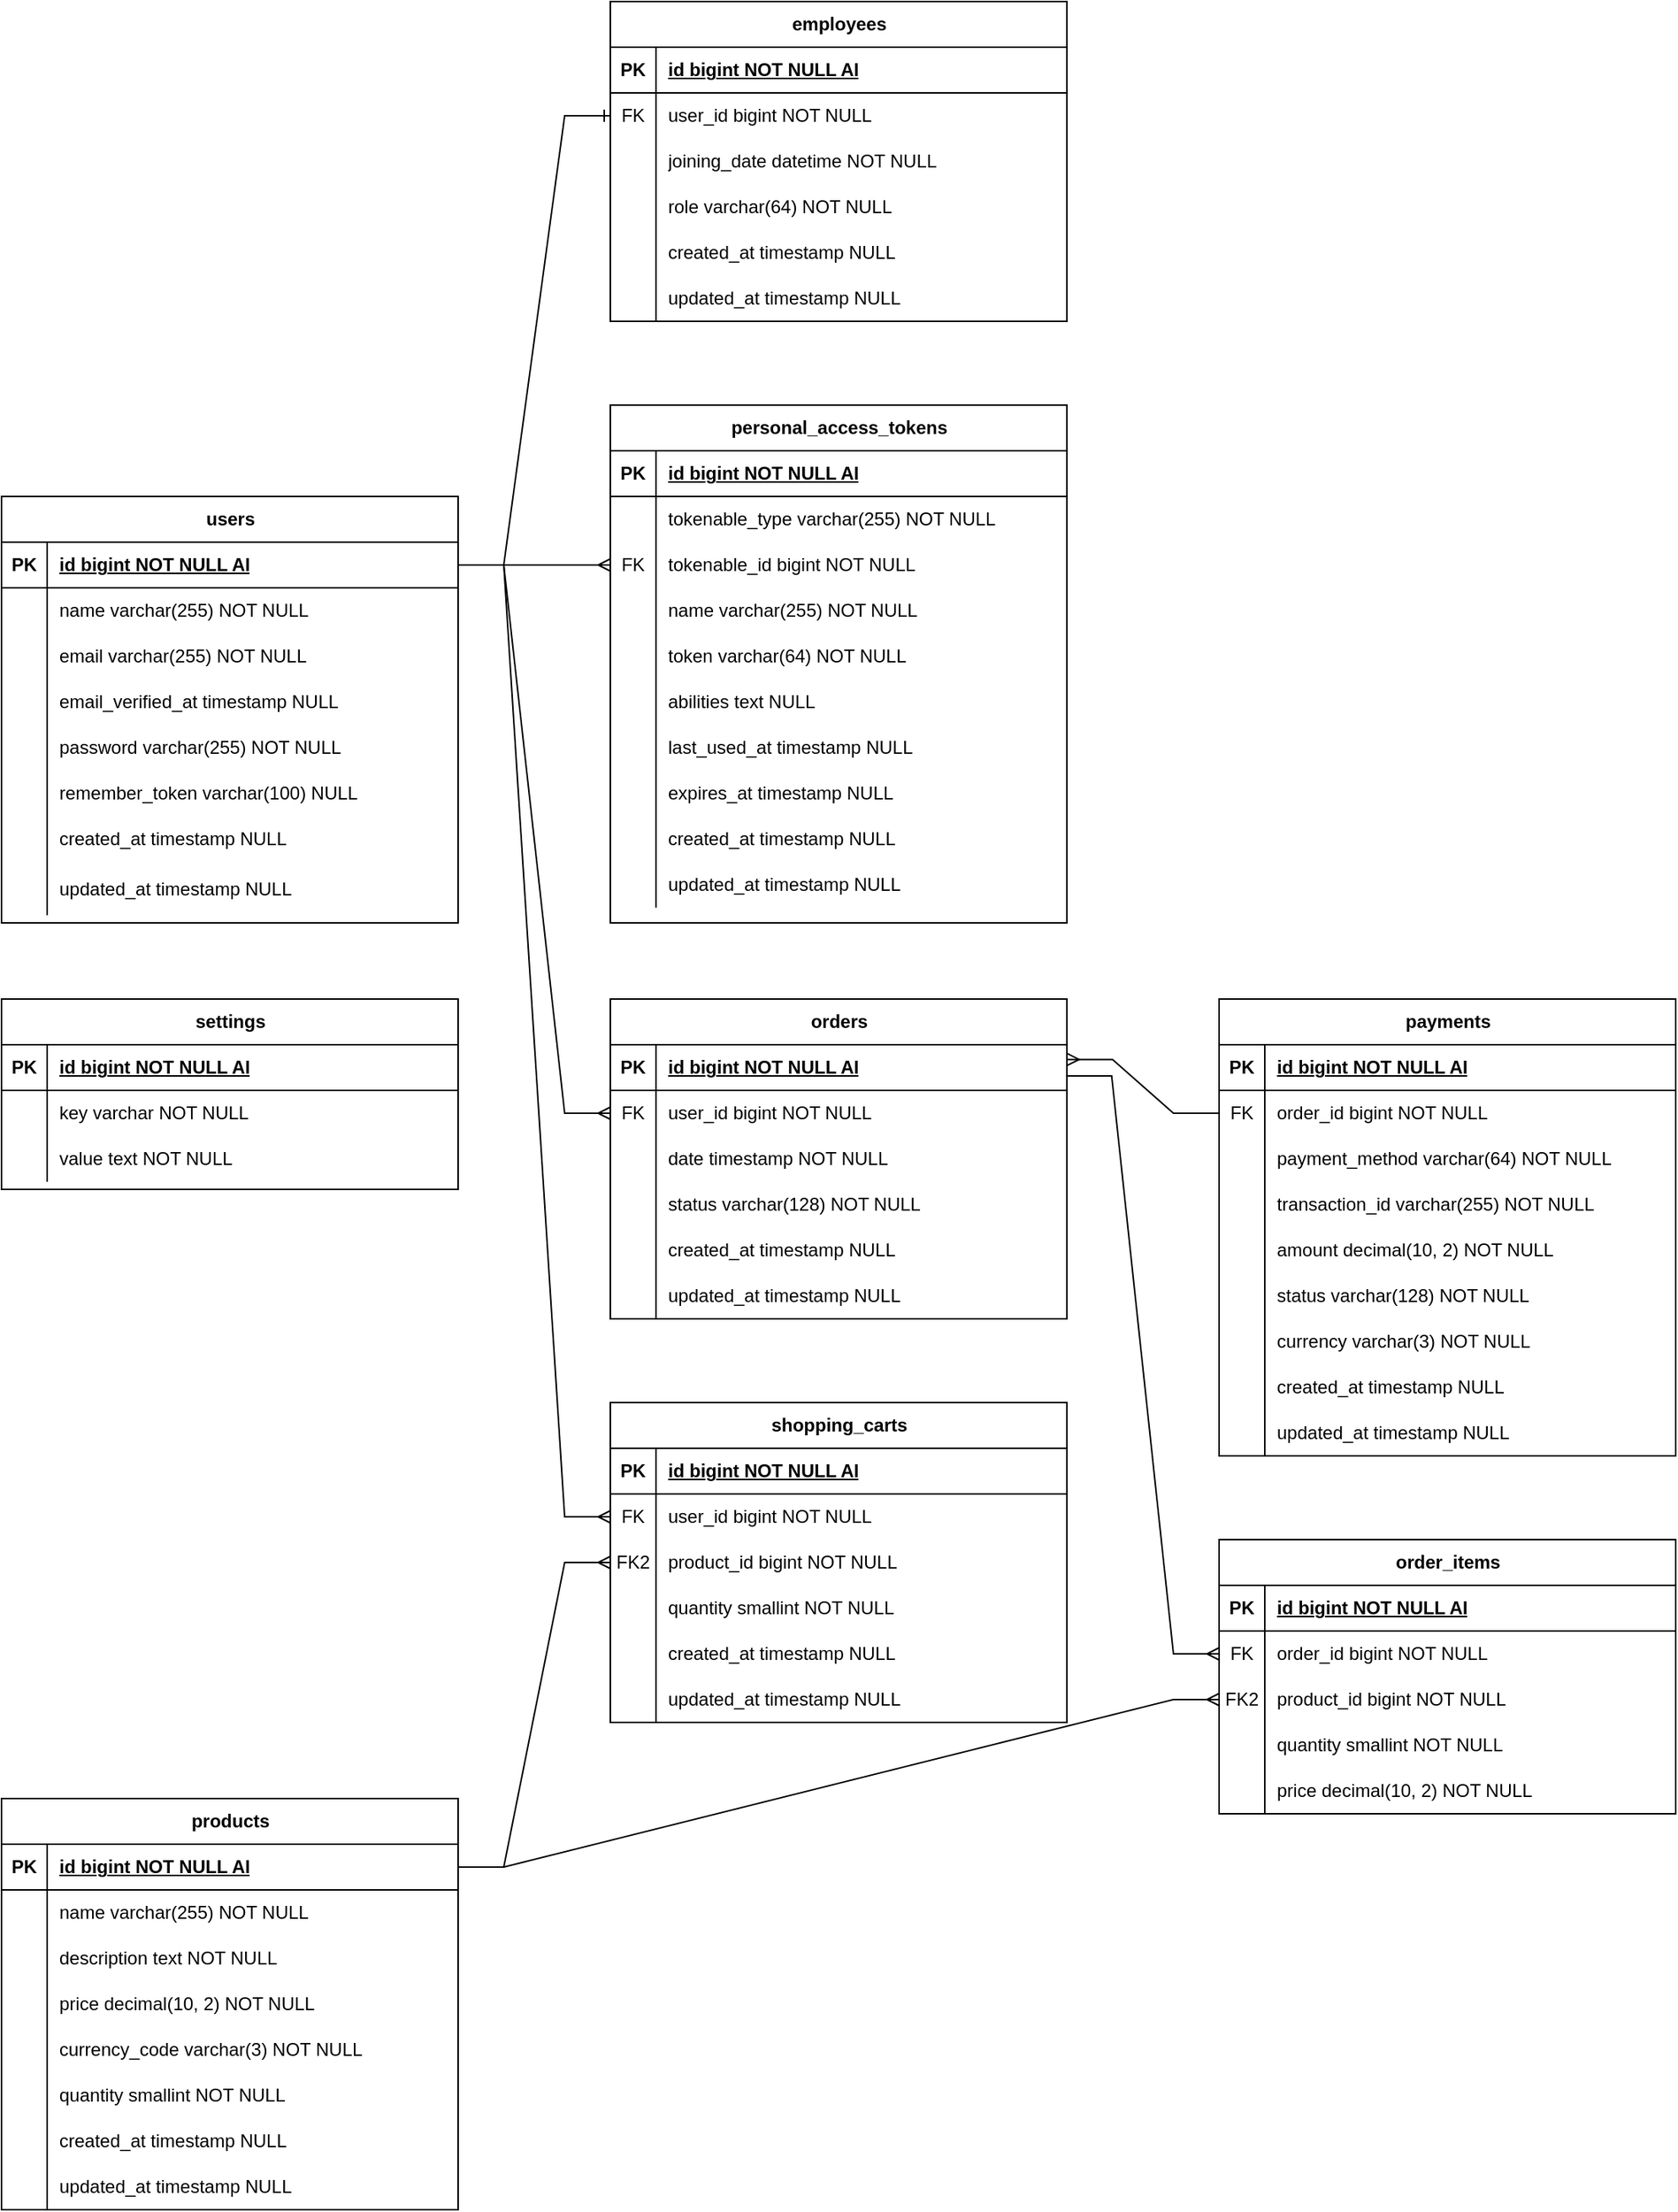 <mxfile version="24.2.5" type="device">
  <diagram id="R2lEEEUBdFMjLlhIrx00" name="Page-1">
    <mxGraphModel dx="1735" dy="1198" grid="1" gridSize="10" guides="1" tooltips="1" connect="1" arrows="1" fold="1" page="1" pageScale="1" pageWidth="1200" pageHeight="1920" math="0" shadow="0" extFonts="Permanent Marker^https://fonts.googleapis.com/css?family=Permanent+Marker">
      <root>
        <mxCell id="0" />
        <mxCell id="1" parent="0" />
        <mxCell id="s8RcAhK-XwS1-KQ1G8Vy-1" value="users" style="shape=table;startSize=30;container=1;collapsible=1;childLayout=tableLayout;fixedRows=1;rowLines=0;fontStyle=1;align=center;resizeLast=1;html=1;comic=0;enumerate=0;fixDash=0;snapToPoint=0;" parent="1" vertex="1">
          <mxGeometry x="50" y="605" width="300" height="280" as="geometry" />
        </mxCell>
        <mxCell id="s8RcAhK-XwS1-KQ1G8Vy-2" value="" style="shape=tableRow;horizontal=0;startSize=0;swimlaneHead=0;swimlaneBody=0;fillColor=none;collapsible=0;dropTarget=0;points=[[0,0.5],[1,0.5]];portConstraint=eastwest;top=0;left=0;right=0;bottom=1;comic=0;enumerate=0;fixDash=0;snapToPoint=0;" parent="s8RcAhK-XwS1-KQ1G8Vy-1" vertex="1">
          <mxGeometry y="30" width="300" height="30" as="geometry" />
        </mxCell>
        <mxCell id="s8RcAhK-XwS1-KQ1G8Vy-3" value="PK" style="shape=partialRectangle;connectable=0;fillColor=none;top=0;left=0;bottom=0;right=0;fontStyle=1;overflow=hidden;whiteSpace=wrap;html=1;comic=0;enumerate=0;fixDash=0;snapToPoint=0;" parent="s8RcAhK-XwS1-KQ1G8Vy-2" vertex="1">
          <mxGeometry width="30" height="30" as="geometry">
            <mxRectangle width="30" height="30" as="alternateBounds" />
          </mxGeometry>
        </mxCell>
        <mxCell id="s8RcAhK-XwS1-KQ1G8Vy-4" value="&lt;span style=&quot;text-wrap: nowrap;&quot;&gt;id bigint NOT NULL AI&lt;/span&gt;" style="shape=partialRectangle;connectable=0;fillColor=none;top=0;left=0;bottom=0;right=0;align=left;spacingLeft=6;fontStyle=5;overflow=hidden;whiteSpace=wrap;html=1;comic=0;enumerate=0;fixDash=0;snapToPoint=0;" parent="s8RcAhK-XwS1-KQ1G8Vy-2" vertex="1">
          <mxGeometry x="30" width="270" height="30" as="geometry">
            <mxRectangle width="270" height="30" as="alternateBounds" />
          </mxGeometry>
        </mxCell>
        <mxCell id="s8RcAhK-XwS1-KQ1G8Vy-5" value="" style="shape=tableRow;horizontal=0;startSize=0;swimlaneHead=0;swimlaneBody=0;fillColor=none;collapsible=0;dropTarget=0;points=[[0,0.5],[1,0.5]];portConstraint=eastwest;top=0;left=0;right=0;bottom=0;comic=0;enumerate=0;fixDash=0;snapToPoint=0;" parent="s8RcAhK-XwS1-KQ1G8Vy-1" vertex="1">
          <mxGeometry y="60" width="300" height="30" as="geometry" />
        </mxCell>
        <mxCell id="s8RcAhK-XwS1-KQ1G8Vy-6" value="" style="shape=partialRectangle;connectable=0;fillColor=none;top=0;left=0;bottom=0;right=0;editable=1;overflow=hidden;whiteSpace=wrap;html=1;comic=0;enumerate=0;fixDash=0;snapToPoint=0;" parent="s8RcAhK-XwS1-KQ1G8Vy-5" vertex="1">
          <mxGeometry width="30" height="30" as="geometry">
            <mxRectangle width="30" height="30" as="alternateBounds" />
          </mxGeometry>
        </mxCell>
        <mxCell id="s8RcAhK-XwS1-KQ1G8Vy-7" value="&lt;span style=&quot;text-wrap: nowrap;&quot;&gt;name varchar(255) NOT NULL&lt;/span&gt;" style="shape=partialRectangle;connectable=0;fillColor=none;top=0;left=0;bottom=0;right=0;align=left;spacingLeft=6;overflow=hidden;whiteSpace=wrap;html=1;comic=0;enumerate=0;fixDash=0;snapToPoint=0;" parent="s8RcAhK-XwS1-KQ1G8Vy-5" vertex="1">
          <mxGeometry x="30" width="270" height="30" as="geometry">
            <mxRectangle width="270" height="30" as="alternateBounds" />
          </mxGeometry>
        </mxCell>
        <mxCell id="s8RcAhK-XwS1-KQ1G8Vy-8" value="" style="shape=tableRow;horizontal=0;startSize=0;swimlaneHead=0;swimlaneBody=0;fillColor=none;collapsible=0;dropTarget=0;points=[[0,0.5],[1,0.5]];portConstraint=eastwest;top=0;left=0;right=0;bottom=0;comic=0;enumerate=0;fixDash=0;snapToPoint=0;" parent="s8RcAhK-XwS1-KQ1G8Vy-1" vertex="1">
          <mxGeometry y="90" width="300" height="30" as="geometry" />
        </mxCell>
        <mxCell id="s8RcAhK-XwS1-KQ1G8Vy-9" value="" style="shape=partialRectangle;connectable=0;fillColor=none;top=0;left=0;bottom=0;right=0;editable=1;overflow=hidden;whiteSpace=wrap;html=1;comic=0;enumerate=0;fixDash=0;snapToPoint=0;" parent="s8RcAhK-XwS1-KQ1G8Vy-8" vertex="1">
          <mxGeometry width="30" height="30" as="geometry">
            <mxRectangle width="30" height="30" as="alternateBounds" />
          </mxGeometry>
        </mxCell>
        <mxCell id="s8RcAhK-XwS1-KQ1G8Vy-10" value="email varchar(255) NOT NULL" style="shape=partialRectangle;connectable=0;fillColor=none;top=0;left=0;bottom=0;right=0;align=left;spacingLeft=6;overflow=hidden;whiteSpace=wrap;html=1;comic=0;enumerate=0;fixDash=0;snapToPoint=0;" parent="s8RcAhK-XwS1-KQ1G8Vy-8" vertex="1">
          <mxGeometry x="30" width="270" height="30" as="geometry">
            <mxRectangle width="270" height="30" as="alternateBounds" />
          </mxGeometry>
        </mxCell>
        <mxCell id="s8RcAhK-XwS1-KQ1G8Vy-11" value="" style="shape=tableRow;horizontal=0;startSize=0;swimlaneHead=0;swimlaneBody=0;fillColor=none;collapsible=0;dropTarget=0;points=[[0,0.5],[1,0.5]];portConstraint=eastwest;top=0;left=0;right=0;bottom=0;comic=0;enumerate=0;fixDash=0;snapToPoint=0;" parent="s8RcAhK-XwS1-KQ1G8Vy-1" vertex="1">
          <mxGeometry y="120" width="300" height="30" as="geometry" />
        </mxCell>
        <mxCell id="s8RcAhK-XwS1-KQ1G8Vy-12" value="" style="shape=partialRectangle;connectable=0;fillColor=none;top=0;left=0;bottom=0;right=0;editable=1;overflow=hidden;whiteSpace=wrap;html=1;comic=0;enumerate=0;fixDash=0;snapToPoint=0;" parent="s8RcAhK-XwS1-KQ1G8Vy-11" vertex="1">
          <mxGeometry width="30" height="30" as="geometry">
            <mxRectangle width="30" height="30" as="alternateBounds" />
          </mxGeometry>
        </mxCell>
        <mxCell id="s8RcAhK-XwS1-KQ1G8Vy-13" value="email_verified_at timestamp NULL" style="shape=partialRectangle;connectable=0;fillColor=none;top=0;left=0;bottom=0;right=0;align=left;spacingLeft=6;overflow=hidden;whiteSpace=wrap;html=1;comic=0;enumerate=0;fixDash=0;snapToPoint=0;" parent="s8RcAhK-XwS1-KQ1G8Vy-11" vertex="1">
          <mxGeometry x="30" width="270" height="30" as="geometry">
            <mxRectangle width="270" height="30" as="alternateBounds" />
          </mxGeometry>
        </mxCell>
        <mxCell id="s8RcAhK-XwS1-KQ1G8Vy-14" value="" style="shape=tableRow;horizontal=0;startSize=0;swimlaneHead=0;swimlaneBody=0;fillColor=none;collapsible=0;dropTarget=0;points=[[0,0.5],[1,0.5]];portConstraint=eastwest;top=0;left=0;right=0;bottom=0;comic=0;enumerate=0;fixDash=0;snapToPoint=0;" parent="s8RcAhK-XwS1-KQ1G8Vy-1" vertex="1">
          <mxGeometry y="150" width="300" height="30" as="geometry" />
        </mxCell>
        <mxCell id="s8RcAhK-XwS1-KQ1G8Vy-15" value="" style="shape=partialRectangle;connectable=0;fillColor=none;top=0;left=0;bottom=0;right=0;editable=1;overflow=hidden;whiteSpace=wrap;html=1;comic=0;enumerate=0;fixDash=0;snapToPoint=0;" parent="s8RcAhK-XwS1-KQ1G8Vy-14" vertex="1">
          <mxGeometry width="30" height="30" as="geometry">
            <mxRectangle width="30" height="30" as="alternateBounds" />
          </mxGeometry>
        </mxCell>
        <mxCell id="s8RcAhK-XwS1-KQ1G8Vy-16" value="password varchar(255) NOT NULL" style="shape=partialRectangle;connectable=0;fillColor=none;top=0;left=0;bottom=0;right=0;align=left;spacingLeft=6;overflow=hidden;whiteSpace=wrap;html=1;comic=0;enumerate=0;fixDash=0;snapToPoint=0;" parent="s8RcAhK-XwS1-KQ1G8Vy-14" vertex="1">
          <mxGeometry x="30" width="270" height="30" as="geometry">
            <mxRectangle width="270" height="30" as="alternateBounds" />
          </mxGeometry>
        </mxCell>
        <mxCell id="s8RcAhK-XwS1-KQ1G8Vy-33" value="" style="shape=tableRow;horizontal=0;startSize=0;swimlaneHead=0;swimlaneBody=0;fillColor=none;collapsible=0;dropTarget=0;points=[[0,0.5],[1,0.5]];portConstraint=eastwest;top=0;left=0;right=0;bottom=0;comic=0;enumerate=0;fixDash=0;snapToPoint=0;" parent="s8RcAhK-XwS1-KQ1G8Vy-1" vertex="1">
          <mxGeometry y="180" width="300" height="30" as="geometry" />
        </mxCell>
        <mxCell id="s8RcAhK-XwS1-KQ1G8Vy-34" value="" style="shape=partialRectangle;connectable=0;fillColor=none;top=0;left=0;bottom=0;right=0;editable=1;overflow=hidden;whiteSpace=wrap;html=1;comic=0;enumerate=0;fixDash=0;snapToPoint=0;" parent="s8RcAhK-XwS1-KQ1G8Vy-33" vertex="1">
          <mxGeometry width="30" height="30" as="geometry">
            <mxRectangle width="30" height="30" as="alternateBounds" />
          </mxGeometry>
        </mxCell>
        <mxCell id="s8RcAhK-XwS1-KQ1G8Vy-35" value="remember_token varchar(100) NULL" style="shape=partialRectangle;connectable=0;fillColor=none;top=0;left=0;bottom=0;right=0;align=left;spacingLeft=6;overflow=hidden;whiteSpace=wrap;html=1;comic=0;enumerate=0;fixDash=0;snapToPoint=0;" parent="s8RcAhK-XwS1-KQ1G8Vy-33" vertex="1">
          <mxGeometry x="30" width="270" height="30" as="geometry">
            <mxRectangle width="270" height="30" as="alternateBounds" />
          </mxGeometry>
        </mxCell>
        <mxCell id="s8RcAhK-XwS1-KQ1G8Vy-36" value="" style="shape=tableRow;horizontal=0;startSize=0;swimlaneHead=0;swimlaneBody=0;fillColor=none;collapsible=0;dropTarget=0;points=[[0,0.5],[1,0.5]];portConstraint=eastwest;top=0;left=0;right=0;bottom=0;comic=0;enumerate=0;fixDash=0;snapToPoint=0;" parent="s8RcAhK-XwS1-KQ1G8Vy-1" vertex="1">
          <mxGeometry y="210" width="300" height="30" as="geometry" />
        </mxCell>
        <mxCell id="s8RcAhK-XwS1-KQ1G8Vy-37" value="" style="shape=partialRectangle;connectable=0;fillColor=none;top=0;left=0;bottom=0;right=0;editable=1;overflow=hidden;whiteSpace=wrap;html=1;comic=0;enumerate=0;fixDash=0;snapToPoint=0;" parent="s8RcAhK-XwS1-KQ1G8Vy-36" vertex="1">
          <mxGeometry width="30" height="30" as="geometry">
            <mxRectangle width="30" height="30" as="alternateBounds" />
          </mxGeometry>
        </mxCell>
        <mxCell id="s8RcAhK-XwS1-KQ1G8Vy-38" value="created_at timestamp NULL" style="shape=partialRectangle;connectable=0;fillColor=none;top=0;left=0;bottom=0;right=0;align=left;spacingLeft=6;overflow=hidden;whiteSpace=wrap;html=1;comic=0;enumerate=0;fixDash=0;snapToPoint=0;" parent="s8RcAhK-XwS1-KQ1G8Vy-36" vertex="1">
          <mxGeometry x="30" width="270" height="30" as="geometry">
            <mxRectangle width="270" height="30" as="alternateBounds" />
          </mxGeometry>
        </mxCell>
        <mxCell id="s8RcAhK-XwS1-KQ1G8Vy-39" value="" style="shape=tableRow;horizontal=0;startSize=0;swimlaneHead=0;swimlaneBody=0;fillColor=none;collapsible=0;dropTarget=0;points=[[0,0.5],[1,0.5]];portConstraint=eastwest;top=0;left=0;right=0;bottom=0;comic=0;enumerate=0;fixDash=0;snapToPoint=0;" parent="s8RcAhK-XwS1-KQ1G8Vy-1" vertex="1">
          <mxGeometry y="240" width="300" height="35" as="geometry" />
        </mxCell>
        <mxCell id="s8RcAhK-XwS1-KQ1G8Vy-40" value="" style="shape=partialRectangle;connectable=0;fillColor=none;top=0;left=0;bottom=0;right=0;editable=1;overflow=hidden;whiteSpace=wrap;html=1;comic=0;enumerate=0;fixDash=0;snapToPoint=0;" parent="s8RcAhK-XwS1-KQ1G8Vy-39" vertex="1">
          <mxGeometry width="30" height="35" as="geometry">
            <mxRectangle width="30" height="35" as="alternateBounds" />
          </mxGeometry>
        </mxCell>
        <mxCell id="s8RcAhK-XwS1-KQ1G8Vy-41" value="updated_at timestamp NULL" style="shape=partialRectangle;connectable=0;fillColor=none;top=0;left=0;bottom=0;right=0;align=left;spacingLeft=6;overflow=hidden;whiteSpace=wrap;html=1;comic=0;enumerate=0;fixDash=0;snapToPoint=0;" parent="s8RcAhK-XwS1-KQ1G8Vy-39" vertex="1">
          <mxGeometry x="30" width="270" height="35" as="geometry">
            <mxRectangle width="270" height="35" as="alternateBounds" />
          </mxGeometry>
        </mxCell>
        <mxCell id="s8RcAhK-XwS1-KQ1G8Vy-42" value="personal_access_tokens" style="shape=table;startSize=30;container=1;collapsible=1;childLayout=tableLayout;fixedRows=1;rowLines=0;fontStyle=1;align=center;resizeLast=1;html=1;comic=0;enumerate=0;fixDash=0;snapToPoint=0;" parent="1" vertex="1">
          <mxGeometry x="450" y="545" width="300" height="340" as="geometry" />
        </mxCell>
        <mxCell id="s8RcAhK-XwS1-KQ1G8Vy-43" value="" style="shape=tableRow;horizontal=0;startSize=0;swimlaneHead=0;swimlaneBody=0;fillColor=none;collapsible=0;dropTarget=0;points=[[0,0.5],[1,0.5]];portConstraint=eastwest;top=0;left=0;right=0;bottom=1;comic=0;enumerate=0;fixDash=0;snapToPoint=0;" parent="s8RcAhK-XwS1-KQ1G8Vy-42" vertex="1">
          <mxGeometry y="30" width="300" height="30" as="geometry" />
        </mxCell>
        <mxCell id="s8RcAhK-XwS1-KQ1G8Vy-44" value="PK" style="shape=partialRectangle;connectable=0;fillColor=none;top=0;left=0;bottom=0;right=0;fontStyle=1;overflow=hidden;whiteSpace=wrap;html=1;comic=0;enumerate=0;fixDash=0;snapToPoint=0;" parent="s8RcAhK-XwS1-KQ1G8Vy-43" vertex="1">
          <mxGeometry width="30" height="30" as="geometry">
            <mxRectangle width="30" height="30" as="alternateBounds" />
          </mxGeometry>
        </mxCell>
        <mxCell id="s8RcAhK-XwS1-KQ1G8Vy-45" value="&lt;span style=&quot;text-wrap: nowrap;&quot;&gt;id bigint NOT NULL AI&lt;/span&gt;" style="shape=partialRectangle;connectable=0;fillColor=none;top=0;left=0;bottom=0;right=0;align=left;spacingLeft=6;fontStyle=5;overflow=hidden;whiteSpace=wrap;html=1;comic=0;enumerate=0;fixDash=0;snapToPoint=0;" parent="s8RcAhK-XwS1-KQ1G8Vy-43" vertex="1">
          <mxGeometry x="30" width="270" height="30" as="geometry">
            <mxRectangle width="270" height="30" as="alternateBounds" />
          </mxGeometry>
        </mxCell>
        <mxCell id="s8RcAhK-XwS1-KQ1G8Vy-46" value="" style="shape=tableRow;horizontal=0;startSize=0;swimlaneHead=0;swimlaneBody=0;fillColor=none;collapsible=0;dropTarget=0;points=[[0,0.5],[1,0.5]];portConstraint=eastwest;top=0;left=0;right=0;bottom=0;comic=0;enumerate=0;fixDash=0;snapToPoint=0;" parent="s8RcAhK-XwS1-KQ1G8Vy-42" vertex="1">
          <mxGeometry y="60" width="300" height="30" as="geometry" />
        </mxCell>
        <mxCell id="s8RcAhK-XwS1-KQ1G8Vy-47" value="" style="shape=partialRectangle;connectable=0;fillColor=none;top=0;left=0;bottom=0;right=0;editable=1;overflow=hidden;whiteSpace=wrap;html=1;comic=0;enumerate=0;fixDash=0;snapToPoint=0;" parent="s8RcAhK-XwS1-KQ1G8Vy-46" vertex="1">
          <mxGeometry width="30" height="30" as="geometry">
            <mxRectangle width="30" height="30" as="alternateBounds" />
          </mxGeometry>
        </mxCell>
        <mxCell id="s8RcAhK-XwS1-KQ1G8Vy-48" value="tokenable_type varchar(255) NOT NULL" style="shape=partialRectangle;connectable=0;fillColor=none;top=0;left=0;bottom=0;right=0;align=left;spacingLeft=6;overflow=hidden;whiteSpace=wrap;html=1;comic=0;enumerate=0;fixDash=0;snapToPoint=0;" parent="s8RcAhK-XwS1-KQ1G8Vy-46" vertex="1">
          <mxGeometry x="30" width="270" height="30" as="geometry">
            <mxRectangle width="270" height="30" as="alternateBounds" />
          </mxGeometry>
        </mxCell>
        <mxCell id="s8RcAhK-XwS1-KQ1G8Vy-49" value="" style="shape=tableRow;horizontal=0;startSize=0;swimlaneHead=0;swimlaneBody=0;fillColor=none;collapsible=0;dropTarget=0;points=[[0,0.5],[1,0.5]];portConstraint=eastwest;top=0;left=0;right=0;bottom=0;comic=0;enumerate=0;fixDash=0;snapToPoint=0;" parent="s8RcAhK-XwS1-KQ1G8Vy-42" vertex="1">
          <mxGeometry y="90" width="300" height="30" as="geometry" />
        </mxCell>
        <mxCell id="s8RcAhK-XwS1-KQ1G8Vy-50" value="FK" style="shape=partialRectangle;connectable=0;fillColor=none;top=0;left=0;bottom=0;right=0;editable=1;overflow=hidden;whiteSpace=wrap;html=1;comic=0;enumerate=0;fixDash=0;snapToPoint=0;" parent="s8RcAhK-XwS1-KQ1G8Vy-49" vertex="1">
          <mxGeometry width="30" height="30" as="geometry">
            <mxRectangle width="30" height="30" as="alternateBounds" />
          </mxGeometry>
        </mxCell>
        <mxCell id="s8RcAhK-XwS1-KQ1G8Vy-51" value="tokenable_id bigint NOT NULL" style="shape=partialRectangle;connectable=0;fillColor=none;top=0;left=0;bottom=0;right=0;align=left;spacingLeft=6;overflow=hidden;whiteSpace=wrap;html=1;comic=0;enumerate=0;fixDash=0;snapToPoint=0;" parent="s8RcAhK-XwS1-KQ1G8Vy-49" vertex="1">
          <mxGeometry x="30" width="270" height="30" as="geometry">
            <mxRectangle width="270" height="30" as="alternateBounds" />
          </mxGeometry>
        </mxCell>
        <mxCell id="s8RcAhK-XwS1-KQ1G8Vy-52" value="" style="shape=tableRow;horizontal=0;startSize=0;swimlaneHead=0;swimlaneBody=0;fillColor=none;collapsible=0;dropTarget=0;points=[[0,0.5],[1,0.5]];portConstraint=eastwest;top=0;left=0;right=0;bottom=0;comic=0;enumerate=0;fixDash=0;snapToPoint=0;" parent="s8RcAhK-XwS1-KQ1G8Vy-42" vertex="1">
          <mxGeometry y="120" width="300" height="30" as="geometry" />
        </mxCell>
        <mxCell id="s8RcAhK-XwS1-KQ1G8Vy-53" value="" style="shape=partialRectangle;connectable=0;fillColor=none;top=0;left=0;bottom=0;right=0;editable=1;overflow=hidden;whiteSpace=wrap;html=1;comic=0;enumerate=0;fixDash=0;snapToPoint=0;" parent="s8RcAhK-XwS1-KQ1G8Vy-52" vertex="1">
          <mxGeometry width="30" height="30" as="geometry">
            <mxRectangle width="30" height="30" as="alternateBounds" />
          </mxGeometry>
        </mxCell>
        <mxCell id="s8RcAhK-XwS1-KQ1G8Vy-54" value="name varchar(255) NOT NULL" style="shape=partialRectangle;connectable=0;fillColor=none;top=0;left=0;bottom=0;right=0;align=left;spacingLeft=6;overflow=hidden;whiteSpace=wrap;html=1;comic=0;enumerate=0;fixDash=0;snapToPoint=0;" parent="s8RcAhK-XwS1-KQ1G8Vy-52" vertex="1">
          <mxGeometry x="30" width="270" height="30" as="geometry">
            <mxRectangle width="270" height="30" as="alternateBounds" />
          </mxGeometry>
        </mxCell>
        <mxCell id="s8RcAhK-XwS1-KQ1G8Vy-55" value="" style="shape=tableRow;horizontal=0;startSize=0;swimlaneHead=0;swimlaneBody=0;fillColor=none;collapsible=0;dropTarget=0;points=[[0,0.5],[1,0.5]];portConstraint=eastwest;top=0;left=0;right=0;bottom=0;comic=0;enumerate=0;fixDash=0;snapToPoint=0;" parent="s8RcAhK-XwS1-KQ1G8Vy-42" vertex="1">
          <mxGeometry y="150" width="300" height="30" as="geometry" />
        </mxCell>
        <mxCell id="s8RcAhK-XwS1-KQ1G8Vy-56" value="" style="shape=partialRectangle;connectable=0;fillColor=none;top=0;left=0;bottom=0;right=0;editable=1;overflow=hidden;whiteSpace=wrap;html=1;comic=0;enumerate=0;fixDash=0;snapToPoint=0;" parent="s8RcAhK-XwS1-KQ1G8Vy-55" vertex="1">
          <mxGeometry width="30" height="30" as="geometry">
            <mxRectangle width="30" height="30" as="alternateBounds" />
          </mxGeometry>
        </mxCell>
        <mxCell id="s8RcAhK-XwS1-KQ1G8Vy-57" value="token varchar(64) NOT NULL" style="shape=partialRectangle;connectable=0;fillColor=none;top=0;left=0;bottom=0;right=0;align=left;spacingLeft=6;overflow=hidden;whiteSpace=wrap;html=1;comic=0;enumerate=0;fixDash=0;snapToPoint=0;" parent="s8RcAhK-XwS1-KQ1G8Vy-55" vertex="1">
          <mxGeometry x="30" width="270" height="30" as="geometry">
            <mxRectangle width="270" height="30" as="alternateBounds" />
          </mxGeometry>
        </mxCell>
        <mxCell id="s8RcAhK-XwS1-KQ1G8Vy-58" value="" style="shape=tableRow;horizontal=0;startSize=0;swimlaneHead=0;swimlaneBody=0;fillColor=none;collapsible=0;dropTarget=0;points=[[0,0.5],[1,0.5]];portConstraint=eastwest;top=0;left=0;right=0;bottom=0;comic=0;enumerate=0;fixDash=0;snapToPoint=0;" parent="s8RcAhK-XwS1-KQ1G8Vy-42" vertex="1">
          <mxGeometry y="180" width="300" height="30" as="geometry" />
        </mxCell>
        <mxCell id="s8RcAhK-XwS1-KQ1G8Vy-59" value="" style="shape=partialRectangle;connectable=0;fillColor=none;top=0;left=0;bottom=0;right=0;editable=1;overflow=hidden;whiteSpace=wrap;html=1;comic=0;enumerate=0;fixDash=0;snapToPoint=0;" parent="s8RcAhK-XwS1-KQ1G8Vy-58" vertex="1">
          <mxGeometry width="30" height="30" as="geometry">
            <mxRectangle width="30" height="30" as="alternateBounds" />
          </mxGeometry>
        </mxCell>
        <mxCell id="s8RcAhK-XwS1-KQ1G8Vy-60" value="abilities text NULL" style="shape=partialRectangle;connectable=0;fillColor=none;top=0;left=0;bottom=0;right=0;align=left;spacingLeft=6;overflow=hidden;whiteSpace=wrap;html=1;comic=0;enumerate=0;fixDash=0;snapToPoint=0;" parent="s8RcAhK-XwS1-KQ1G8Vy-58" vertex="1">
          <mxGeometry x="30" width="270" height="30" as="geometry">
            <mxRectangle width="270" height="30" as="alternateBounds" />
          </mxGeometry>
        </mxCell>
        <mxCell id="s8RcAhK-XwS1-KQ1G8Vy-61" value="" style="shape=tableRow;horizontal=0;startSize=0;swimlaneHead=0;swimlaneBody=0;fillColor=none;collapsible=0;dropTarget=0;points=[[0,0.5],[1,0.5]];portConstraint=eastwest;top=0;left=0;right=0;bottom=0;comic=0;enumerate=0;fixDash=0;snapToPoint=0;" parent="s8RcAhK-XwS1-KQ1G8Vy-42" vertex="1">
          <mxGeometry y="210" width="300" height="30" as="geometry" />
        </mxCell>
        <mxCell id="s8RcAhK-XwS1-KQ1G8Vy-62" value="" style="shape=partialRectangle;connectable=0;fillColor=none;top=0;left=0;bottom=0;right=0;editable=1;overflow=hidden;whiteSpace=wrap;html=1;comic=0;enumerate=0;fixDash=0;snapToPoint=0;" parent="s8RcAhK-XwS1-KQ1G8Vy-61" vertex="1">
          <mxGeometry width="30" height="30" as="geometry">
            <mxRectangle width="30" height="30" as="alternateBounds" />
          </mxGeometry>
        </mxCell>
        <mxCell id="s8RcAhK-XwS1-KQ1G8Vy-63" value="last_used_at timestamp NULL" style="shape=partialRectangle;connectable=0;fillColor=none;top=0;left=0;bottom=0;right=0;align=left;spacingLeft=6;overflow=hidden;whiteSpace=wrap;html=1;comic=0;enumerate=0;fixDash=0;snapToPoint=0;" parent="s8RcAhK-XwS1-KQ1G8Vy-61" vertex="1">
          <mxGeometry x="30" width="270" height="30" as="geometry">
            <mxRectangle width="270" height="30" as="alternateBounds" />
          </mxGeometry>
        </mxCell>
        <mxCell id="s8RcAhK-XwS1-KQ1G8Vy-86" value="" style="shape=tableRow;horizontal=0;startSize=0;swimlaneHead=0;swimlaneBody=0;fillColor=none;collapsible=0;dropTarget=0;points=[[0,0.5],[1,0.5]];portConstraint=eastwest;top=0;left=0;right=0;bottom=0;comic=0;enumerate=0;fixDash=0;snapToPoint=0;" parent="s8RcAhK-XwS1-KQ1G8Vy-42" vertex="1">
          <mxGeometry y="240" width="300" height="30" as="geometry" />
        </mxCell>
        <mxCell id="s8RcAhK-XwS1-KQ1G8Vy-87" value="" style="shape=partialRectangle;connectable=0;fillColor=none;top=0;left=0;bottom=0;right=0;editable=1;overflow=hidden;whiteSpace=wrap;html=1;comic=0;enumerate=0;fixDash=0;snapToPoint=0;" parent="s8RcAhK-XwS1-KQ1G8Vy-86" vertex="1">
          <mxGeometry width="30" height="30" as="geometry">
            <mxRectangle width="30" height="30" as="alternateBounds" />
          </mxGeometry>
        </mxCell>
        <mxCell id="s8RcAhK-XwS1-KQ1G8Vy-88" value="expires_at timestamp NULL" style="shape=partialRectangle;connectable=0;fillColor=none;top=0;left=0;bottom=0;right=0;align=left;spacingLeft=6;overflow=hidden;whiteSpace=wrap;html=1;comic=0;enumerate=0;fixDash=0;snapToPoint=0;" parent="s8RcAhK-XwS1-KQ1G8Vy-86" vertex="1">
          <mxGeometry x="30" width="270" height="30" as="geometry">
            <mxRectangle width="270" height="30" as="alternateBounds" />
          </mxGeometry>
        </mxCell>
        <mxCell id="s8RcAhK-XwS1-KQ1G8Vy-89" value="" style="shape=tableRow;horizontal=0;startSize=0;swimlaneHead=0;swimlaneBody=0;fillColor=none;collapsible=0;dropTarget=0;points=[[0,0.5],[1,0.5]];portConstraint=eastwest;top=0;left=0;right=0;bottom=0;comic=0;enumerate=0;fixDash=0;snapToPoint=0;" parent="s8RcAhK-XwS1-KQ1G8Vy-42" vertex="1">
          <mxGeometry y="270" width="300" height="30" as="geometry" />
        </mxCell>
        <mxCell id="s8RcAhK-XwS1-KQ1G8Vy-90" value="" style="shape=partialRectangle;connectable=0;fillColor=none;top=0;left=0;bottom=0;right=0;editable=1;overflow=hidden;whiteSpace=wrap;html=1;comic=0;enumerate=0;fixDash=0;snapToPoint=0;" parent="s8RcAhK-XwS1-KQ1G8Vy-89" vertex="1">
          <mxGeometry width="30" height="30" as="geometry">
            <mxRectangle width="30" height="30" as="alternateBounds" />
          </mxGeometry>
        </mxCell>
        <mxCell id="s8RcAhK-XwS1-KQ1G8Vy-91" value="created_at timestamp NULL" style="shape=partialRectangle;connectable=0;fillColor=none;top=0;left=0;bottom=0;right=0;align=left;spacingLeft=6;overflow=hidden;whiteSpace=wrap;html=1;comic=0;enumerate=0;fixDash=0;snapToPoint=0;" parent="s8RcAhK-XwS1-KQ1G8Vy-89" vertex="1">
          <mxGeometry x="30" width="270" height="30" as="geometry">
            <mxRectangle width="270" height="30" as="alternateBounds" />
          </mxGeometry>
        </mxCell>
        <mxCell id="s8RcAhK-XwS1-KQ1G8Vy-92" value="" style="shape=tableRow;horizontal=0;startSize=0;swimlaneHead=0;swimlaneBody=0;fillColor=none;collapsible=0;dropTarget=0;points=[[0,0.5],[1,0.5]];portConstraint=eastwest;top=0;left=0;right=0;bottom=0;comic=0;enumerate=0;fixDash=0;snapToPoint=0;" parent="s8RcAhK-XwS1-KQ1G8Vy-42" vertex="1">
          <mxGeometry y="300" width="300" height="30" as="geometry" />
        </mxCell>
        <mxCell id="s8RcAhK-XwS1-KQ1G8Vy-93" value="" style="shape=partialRectangle;connectable=0;fillColor=none;top=0;left=0;bottom=0;right=0;editable=1;overflow=hidden;whiteSpace=wrap;html=1;comic=0;enumerate=0;fixDash=0;snapToPoint=0;" parent="s8RcAhK-XwS1-KQ1G8Vy-92" vertex="1">
          <mxGeometry width="30" height="30" as="geometry">
            <mxRectangle width="30" height="30" as="alternateBounds" />
          </mxGeometry>
        </mxCell>
        <mxCell id="s8RcAhK-XwS1-KQ1G8Vy-94" value="updated_at timestamp NULL" style="shape=partialRectangle;connectable=0;fillColor=none;top=0;left=0;bottom=0;right=0;align=left;spacingLeft=6;overflow=hidden;whiteSpace=wrap;html=1;comic=0;enumerate=0;fixDash=0;snapToPoint=0;" parent="s8RcAhK-XwS1-KQ1G8Vy-92" vertex="1">
          <mxGeometry x="30" width="270" height="30" as="geometry">
            <mxRectangle width="270" height="30" as="alternateBounds" />
          </mxGeometry>
        </mxCell>
        <mxCell id="s8RcAhK-XwS1-KQ1G8Vy-96" value="" style="edgeStyle=entityRelationEdgeStyle;fontSize=12;html=1;endArrow=ERmany;rounded=0;exitX=1;exitY=0.5;exitDx=0;exitDy=0;entryX=0;entryY=0.5;entryDx=0;entryDy=0;comic=0;enumerate=0;fixDash=0;snapToPoint=0;" parent="1" source="s8RcAhK-XwS1-KQ1G8Vy-2" target="s8RcAhK-XwS1-KQ1G8Vy-49" edge="1">
          <mxGeometry width="100" height="100" relative="1" as="geometry">
            <mxPoint x="370" y="745" as="sourcePoint" />
            <mxPoint x="470" y="645" as="targetPoint" />
          </mxGeometry>
        </mxCell>
        <mxCell id="s8RcAhK-XwS1-KQ1G8Vy-97" value="products" style="shape=table;startSize=30;container=1;collapsible=1;childLayout=tableLayout;fixedRows=1;rowLines=0;fontStyle=1;align=center;resizeLast=1;html=1;comic=0;enumerate=0;fixDash=0;snapToPoint=0;" parent="1" vertex="1">
          <mxGeometry x="50" y="1460" width="300" height="270" as="geometry" />
        </mxCell>
        <mxCell id="s8RcAhK-XwS1-KQ1G8Vy-98" value="" style="shape=tableRow;horizontal=0;startSize=0;swimlaneHead=0;swimlaneBody=0;fillColor=none;collapsible=0;dropTarget=0;points=[[0,0.5],[1,0.5]];portConstraint=eastwest;top=0;left=0;right=0;bottom=1;comic=0;enumerate=0;fixDash=0;snapToPoint=0;" parent="s8RcAhK-XwS1-KQ1G8Vy-97" vertex="1">
          <mxGeometry y="30" width="300" height="30" as="geometry" />
        </mxCell>
        <mxCell id="s8RcAhK-XwS1-KQ1G8Vy-99" value="PK" style="shape=partialRectangle;connectable=0;fillColor=none;top=0;left=0;bottom=0;right=0;fontStyle=1;overflow=hidden;whiteSpace=wrap;html=1;comic=0;enumerate=0;fixDash=0;snapToPoint=0;" parent="s8RcAhK-XwS1-KQ1G8Vy-98" vertex="1">
          <mxGeometry width="30" height="30" as="geometry">
            <mxRectangle width="30" height="30" as="alternateBounds" />
          </mxGeometry>
        </mxCell>
        <mxCell id="s8RcAhK-XwS1-KQ1G8Vy-100" value="&lt;span style=&quot;text-wrap: nowrap;&quot;&gt;id bigint NOT NULL AI&lt;/span&gt;" style="shape=partialRectangle;connectable=0;fillColor=none;top=0;left=0;bottom=0;right=0;align=left;spacingLeft=6;fontStyle=5;overflow=hidden;whiteSpace=wrap;html=1;comic=0;enumerate=0;fixDash=0;snapToPoint=0;" parent="s8RcAhK-XwS1-KQ1G8Vy-98" vertex="1">
          <mxGeometry x="30" width="270" height="30" as="geometry">
            <mxRectangle width="270" height="30" as="alternateBounds" />
          </mxGeometry>
        </mxCell>
        <mxCell id="s8RcAhK-XwS1-KQ1G8Vy-101" value="" style="shape=tableRow;horizontal=0;startSize=0;swimlaneHead=0;swimlaneBody=0;fillColor=none;collapsible=0;dropTarget=0;points=[[0,0.5],[1,0.5]];portConstraint=eastwest;top=0;left=0;right=0;bottom=0;comic=0;enumerate=0;fixDash=0;snapToPoint=0;" parent="s8RcAhK-XwS1-KQ1G8Vy-97" vertex="1">
          <mxGeometry y="60" width="300" height="30" as="geometry" />
        </mxCell>
        <mxCell id="s8RcAhK-XwS1-KQ1G8Vy-102" value="" style="shape=partialRectangle;connectable=0;fillColor=none;top=0;left=0;bottom=0;right=0;editable=1;overflow=hidden;whiteSpace=wrap;html=1;comic=0;enumerate=0;fixDash=0;snapToPoint=0;" parent="s8RcAhK-XwS1-KQ1G8Vy-101" vertex="1">
          <mxGeometry width="30" height="30" as="geometry">
            <mxRectangle width="30" height="30" as="alternateBounds" />
          </mxGeometry>
        </mxCell>
        <mxCell id="s8RcAhK-XwS1-KQ1G8Vy-103" value="&lt;span style=&quot;text-wrap: nowrap;&quot;&gt;name varchar(255) NOT NULL&lt;/span&gt;" style="shape=partialRectangle;connectable=0;fillColor=none;top=0;left=0;bottom=0;right=0;align=left;spacingLeft=6;overflow=hidden;whiteSpace=wrap;html=1;comic=0;enumerate=0;fixDash=0;snapToPoint=0;" parent="s8RcAhK-XwS1-KQ1G8Vy-101" vertex="1">
          <mxGeometry x="30" width="270" height="30" as="geometry">
            <mxRectangle width="270" height="30" as="alternateBounds" />
          </mxGeometry>
        </mxCell>
        <mxCell id="s8RcAhK-XwS1-KQ1G8Vy-104" value="" style="shape=tableRow;horizontal=0;startSize=0;swimlaneHead=0;swimlaneBody=0;fillColor=none;collapsible=0;dropTarget=0;points=[[0,0.5],[1,0.5]];portConstraint=eastwest;top=0;left=0;right=0;bottom=0;comic=0;enumerate=0;fixDash=0;snapToPoint=0;" parent="s8RcAhK-XwS1-KQ1G8Vy-97" vertex="1">
          <mxGeometry y="90" width="300" height="30" as="geometry" />
        </mxCell>
        <mxCell id="s8RcAhK-XwS1-KQ1G8Vy-105" value="" style="shape=partialRectangle;connectable=0;fillColor=none;top=0;left=0;bottom=0;right=0;editable=1;overflow=hidden;whiteSpace=wrap;html=1;comic=0;enumerate=0;fixDash=0;snapToPoint=0;" parent="s8RcAhK-XwS1-KQ1G8Vy-104" vertex="1">
          <mxGeometry width="30" height="30" as="geometry">
            <mxRectangle width="30" height="30" as="alternateBounds" />
          </mxGeometry>
        </mxCell>
        <mxCell id="s8RcAhK-XwS1-KQ1G8Vy-106" value="description text NOT NULL" style="shape=partialRectangle;connectable=0;fillColor=none;top=0;left=0;bottom=0;right=0;align=left;spacingLeft=6;overflow=hidden;whiteSpace=wrap;html=1;comic=0;enumerate=0;fixDash=0;snapToPoint=0;" parent="s8RcAhK-XwS1-KQ1G8Vy-104" vertex="1">
          <mxGeometry x="30" width="270" height="30" as="geometry">
            <mxRectangle width="270" height="30" as="alternateBounds" />
          </mxGeometry>
        </mxCell>
        <mxCell id="s8RcAhK-XwS1-KQ1G8Vy-107" value="" style="shape=tableRow;horizontal=0;startSize=0;swimlaneHead=0;swimlaneBody=0;fillColor=none;collapsible=0;dropTarget=0;points=[[0,0.5],[1,0.5]];portConstraint=eastwest;top=0;left=0;right=0;bottom=0;comic=0;enumerate=0;fixDash=0;snapToPoint=0;" parent="s8RcAhK-XwS1-KQ1G8Vy-97" vertex="1">
          <mxGeometry y="120" width="300" height="30" as="geometry" />
        </mxCell>
        <mxCell id="s8RcAhK-XwS1-KQ1G8Vy-108" value="" style="shape=partialRectangle;connectable=0;fillColor=none;top=0;left=0;bottom=0;right=0;editable=1;overflow=hidden;whiteSpace=wrap;html=1;comic=0;enumerate=0;fixDash=0;snapToPoint=0;" parent="s8RcAhK-XwS1-KQ1G8Vy-107" vertex="1">
          <mxGeometry width="30" height="30" as="geometry">
            <mxRectangle width="30" height="30" as="alternateBounds" />
          </mxGeometry>
        </mxCell>
        <mxCell id="s8RcAhK-XwS1-KQ1G8Vy-109" value="price decimal(10, 2) NOT NULL" style="shape=partialRectangle;connectable=0;fillColor=none;top=0;left=0;bottom=0;right=0;align=left;spacingLeft=6;overflow=hidden;whiteSpace=wrap;html=1;comic=0;enumerate=0;fixDash=0;snapToPoint=0;" parent="s8RcAhK-XwS1-KQ1G8Vy-107" vertex="1">
          <mxGeometry x="30" width="270" height="30" as="geometry">
            <mxRectangle width="270" height="30" as="alternateBounds" />
          </mxGeometry>
        </mxCell>
        <mxCell id="s8RcAhK-XwS1-KQ1G8Vy-110" value="" style="shape=tableRow;horizontal=0;startSize=0;swimlaneHead=0;swimlaneBody=0;fillColor=none;collapsible=0;dropTarget=0;points=[[0,0.5],[1,0.5]];portConstraint=eastwest;top=0;left=0;right=0;bottom=0;comic=0;enumerate=0;fixDash=0;snapToPoint=0;" parent="s8RcAhK-XwS1-KQ1G8Vy-97" vertex="1">
          <mxGeometry y="150" width="300" height="30" as="geometry" />
        </mxCell>
        <mxCell id="s8RcAhK-XwS1-KQ1G8Vy-111" value="" style="shape=partialRectangle;connectable=0;fillColor=none;top=0;left=0;bottom=0;right=0;editable=1;overflow=hidden;whiteSpace=wrap;html=1;comic=0;enumerate=0;fixDash=0;snapToPoint=0;" parent="s8RcAhK-XwS1-KQ1G8Vy-110" vertex="1">
          <mxGeometry width="30" height="30" as="geometry">
            <mxRectangle width="30" height="30" as="alternateBounds" />
          </mxGeometry>
        </mxCell>
        <mxCell id="s8RcAhK-XwS1-KQ1G8Vy-112" value="currency_code varchar(3) NOT NULL" style="shape=partialRectangle;connectable=0;fillColor=none;top=0;left=0;bottom=0;right=0;align=left;spacingLeft=6;overflow=hidden;whiteSpace=wrap;html=1;comic=0;enumerate=0;fixDash=0;snapToPoint=0;" parent="s8RcAhK-XwS1-KQ1G8Vy-110" vertex="1">
          <mxGeometry x="30" width="270" height="30" as="geometry">
            <mxRectangle width="270" height="30" as="alternateBounds" />
          </mxGeometry>
        </mxCell>
        <mxCell id="s8RcAhK-XwS1-KQ1G8Vy-113" value="" style="shape=tableRow;horizontal=0;startSize=0;swimlaneHead=0;swimlaneBody=0;fillColor=none;collapsible=0;dropTarget=0;points=[[0,0.5],[1,0.5]];portConstraint=eastwest;top=0;left=0;right=0;bottom=0;comic=0;enumerate=0;fixDash=0;snapToPoint=0;" parent="s8RcAhK-XwS1-KQ1G8Vy-97" vertex="1">
          <mxGeometry y="180" width="300" height="30" as="geometry" />
        </mxCell>
        <mxCell id="s8RcAhK-XwS1-KQ1G8Vy-114" value="" style="shape=partialRectangle;connectable=0;fillColor=none;top=0;left=0;bottom=0;right=0;editable=1;overflow=hidden;whiteSpace=wrap;html=1;comic=0;enumerate=0;fixDash=0;snapToPoint=0;" parent="s8RcAhK-XwS1-KQ1G8Vy-113" vertex="1">
          <mxGeometry width="30" height="30" as="geometry">
            <mxRectangle width="30" height="30" as="alternateBounds" />
          </mxGeometry>
        </mxCell>
        <mxCell id="s8RcAhK-XwS1-KQ1G8Vy-115" value="quantity smallint NOT NULL" style="shape=partialRectangle;connectable=0;fillColor=none;top=0;left=0;bottom=0;right=0;align=left;spacingLeft=6;overflow=hidden;whiteSpace=wrap;html=1;comic=0;enumerate=0;fixDash=0;snapToPoint=0;" parent="s8RcAhK-XwS1-KQ1G8Vy-113" vertex="1">
          <mxGeometry x="30" width="270" height="30" as="geometry">
            <mxRectangle width="270" height="30" as="alternateBounds" />
          </mxGeometry>
        </mxCell>
        <mxCell id="fJDSI2xKFxC0eFDjZk-4-38" value="" style="shape=tableRow;horizontal=0;startSize=0;swimlaneHead=0;swimlaneBody=0;fillColor=none;collapsible=0;dropTarget=0;points=[[0,0.5],[1,0.5]];portConstraint=eastwest;top=0;left=0;right=0;bottom=0;comic=0;enumerate=0;fixDash=0;snapToPoint=0;" vertex="1" parent="s8RcAhK-XwS1-KQ1G8Vy-97">
          <mxGeometry y="210" width="300" height="30" as="geometry" />
        </mxCell>
        <mxCell id="fJDSI2xKFxC0eFDjZk-4-39" value="" style="shape=partialRectangle;connectable=0;fillColor=none;top=0;left=0;bottom=0;right=0;editable=1;overflow=hidden;whiteSpace=wrap;html=1;comic=0;enumerate=0;fixDash=0;snapToPoint=0;" vertex="1" parent="fJDSI2xKFxC0eFDjZk-4-38">
          <mxGeometry width="30" height="30" as="geometry">
            <mxRectangle width="30" height="30" as="alternateBounds" />
          </mxGeometry>
        </mxCell>
        <mxCell id="fJDSI2xKFxC0eFDjZk-4-40" value="created_at timestamp NULL" style="shape=partialRectangle;connectable=0;fillColor=none;top=0;left=0;bottom=0;right=0;align=left;spacingLeft=6;overflow=hidden;whiteSpace=wrap;html=1;comic=0;enumerate=0;fixDash=0;snapToPoint=0;" vertex="1" parent="fJDSI2xKFxC0eFDjZk-4-38">
          <mxGeometry x="30" width="270" height="30" as="geometry">
            <mxRectangle width="270" height="30" as="alternateBounds" />
          </mxGeometry>
        </mxCell>
        <mxCell id="fJDSI2xKFxC0eFDjZk-4-41" value="" style="shape=tableRow;horizontal=0;startSize=0;swimlaneHead=0;swimlaneBody=0;fillColor=none;collapsible=0;dropTarget=0;points=[[0,0.5],[1,0.5]];portConstraint=eastwest;top=0;left=0;right=0;bottom=0;comic=0;enumerate=0;fixDash=0;snapToPoint=0;" vertex="1" parent="s8RcAhK-XwS1-KQ1G8Vy-97">
          <mxGeometry y="240" width="300" height="30" as="geometry" />
        </mxCell>
        <mxCell id="fJDSI2xKFxC0eFDjZk-4-42" value="" style="shape=partialRectangle;connectable=0;fillColor=none;top=0;left=0;bottom=0;right=0;editable=1;overflow=hidden;whiteSpace=wrap;html=1;comic=0;enumerate=0;fixDash=0;snapToPoint=0;" vertex="1" parent="fJDSI2xKFxC0eFDjZk-4-41">
          <mxGeometry width="30" height="30" as="geometry">
            <mxRectangle width="30" height="30" as="alternateBounds" />
          </mxGeometry>
        </mxCell>
        <mxCell id="fJDSI2xKFxC0eFDjZk-4-43" value="updated_at timestamp NULL" style="shape=partialRectangle;connectable=0;fillColor=none;top=0;left=0;bottom=0;right=0;align=left;spacingLeft=6;overflow=hidden;whiteSpace=wrap;html=1;comic=0;enumerate=0;fixDash=0;snapToPoint=0;" vertex="1" parent="fJDSI2xKFxC0eFDjZk-4-41">
          <mxGeometry x="30" width="270" height="30" as="geometry">
            <mxRectangle width="270" height="30" as="alternateBounds" />
          </mxGeometry>
        </mxCell>
        <mxCell id="s8RcAhK-XwS1-KQ1G8Vy-116" value="orders" style="shape=table;startSize=30;container=1;collapsible=1;childLayout=tableLayout;fixedRows=1;rowLines=0;fontStyle=1;align=center;resizeLast=1;html=1;" parent="1" vertex="1">
          <mxGeometry x="450" y="935" width="300" height="210" as="geometry" />
        </mxCell>
        <mxCell id="s8RcAhK-XwS1-KQ1G8Vy-117" value="" style="shape=tableRow;horizontal=0;startSize=0;swimlaneHead=0;swimlaneBody=0;fillColor=none;collapsible=0;dropTarget=0;points=[[0,0.5],[1,0.5]];portConstraint=eastwest;top=0;left=0;right=0;bottom=1;" parent="s8RcAhK-XwS1-KQ1G8Vy-116" vertex="1">
          <mxGeometry y="30" width="300" height="30" as="geometry" />
        </mxCell>
        <mxCell id="s8RcAhK-XwS1-KQ1G8Vy-118" value="PK" style="shape=partialRectangle;connectable=0;fillColor=none;top=0;left=0;bottom=0;right=0;fontStyle=1;overflow=hidden;whiteSpace=wrap;html=1;" parent="s8RcAhK-XwS1-KQ1G8Vy-117" vertex="1">
          <mxGeometry width="30" height="30" as="geometry">
            <mxRectangle width="30" height="30" as="alternateBounds" />
          </mxGeometry>
        </mxCell>
        <mxCell id="s8RcAhK-XwS1-KQ1G8Vy-119" value="&lt;span style=&quot;text-wrap: nowrap;&quot;&gt;id bigint NOT NULL AI&lt;/span&gt;" style="shape=partialRectangle;connectable=0;fillColor=none;top=0;left=0;bottom=0;right=0;align=left;spacingLeft=6;fontStyle=5;overflow=hidden;whiteSpace=wrap;html=1;" parent="s8RcAhK-XwS1-KQ1G8Vy-117" vertex="1">
          <mxGeometry x="30" width="270" height="30" as="geometry">
            <mxRectangle width="270" height="30" as="alternateBounds" />
          </mxGeometry>
        </mxCell>
        <mxCell id="s8RcAhK-XwS1-KQ1G8Vy-120" value="" style="shape=tableRow;horizontal=0;startSize=0;swimlaneHead=0;swimlaneBody=0;fillColor=none;collapsible=0;dropTarget=0;points=[[0,0.5],[1,0.5]];portConstraint=eastwest;top=0;left=0;right=0;bottom=0;" parent="s8RcAhK-XwS1-KQ1G8Vy-116" vertex="1">
          <mxGeometry y="60" width="300" height="30" as="geometry" />
        </mxCell>
        <mxCell id="s8RcAhK-XwS1-KQ1G8Vy-121" value="FK" style="shape=partialRectangle;connectable=0;fillColor=none;top=0;left=0;bottom=0;right=0;editable=1;overflow=hidden;whiteSpace=wrap;html=1;" parent="s8RcAhK-XwS1-KQ1G8Vy-120" vertex="1">
          <mxGeometry width="30" height="30" as="geometry">
            <mxRectangle width="30" height="30" as="alternateBounds" />
          </mxGeometry>
        </mxCell>
        <mxCell id="s8RcAhK-XwS1-KQ1G8Vy-122" value="user_id bigint NOT NULL" style="shape=partialRectangle;connectable=0;fillColor=none;top=0;left=0;bottom=0;right=0;align=left;spacingLeft=6;overflow=hidden;whiteSpace=wrap;html=1;" parent="s8RcAhK-XwS1-KQ1G8Vy-120" vertex="1">
          <mxGeometry x="30" width="270" height="30" as="geometry">
            <mxRectangle width="270" height="30" as="alternateBounds" />
          </mxGeometry>
        </mxCell>
        <mxCell id="s8RcAhK-XwS1-KQ1G8Vy-123" value="" style="shape=tableRow;horizontal=0;startSize=0;swimlaneHead=0;swimlaneBody=0;fillColor=none;collapsible=0;dropTarget=0;points=[[0,0.5],[1,0.5]];portConstraint=eastwest;top=0;left=0;right=0;bottom=0;" parent="s8RcAhK-XwS1-KQ1G8Vy-116" vertex="1">
          <mxGeometry y="90" width="300" height="30" as="geometry" />
        </mxCell>
        <mxCell id="s8RcAhK-XwS1-KQ1G8Vy-124" value="" style="shape=partialRectangle;connectable=0;fillColor=none;top=0;left=0;bottom=0;right=0;editable=1;overflow=hidden;whiteSpace=wrap;html=1;" parent="s8RcAhK-XwS1-KQ1G8Vy-123" vertex="1">
          <mxGeometry width="30" height="30" as="geometry">
            <mxRectangle width="30" height="30" as="alternateBounds" />
          </mxGeometry>
        </mxCell>
        <mxCell id="s8RcAhK-XwS1-KQ1G8Vy-125" value="date timestamp NOT NULL" style="shape=partialRectangle;connectable=0;fillColor=none;top=0;left=0;bottom=0;right=0;align=left;spacingLeft=6;overflow=hidden;whiteSpace=wrap;html=1;" parent="s8RcAhK-XwS1-KQ1G8Vy-123" vertex="1">
          <mxGeometry x="30" width="270" height="30" as="geometry">
            <mxRectangle width="270" height="30" as="alternateBounds" />
          </mxGeometry>
        </mxCell>
        <mxCell id="s8RcAhK-XwS1-KQ1G8Vy-126" value="" style="shape=tableRow;horizontal=0;startSize=0;swimlaneHead=0;swimlaneBody=0;fillColor=none;collapsible=0;dropTarget=0;points=[[0,0.5],[1,0.5]];portConstraint=eastwest;top=0;left=0;right=0;bottom=0;" parent="s8RcAhK-XwS1-KQ1G8Vy-116" vertex="1">
          <mxGeometry y="120" width="300" height="30" as="geometry" />
        </mxCell>
        <mxCell id="s8RcAhK-XwS1-KQ1G8Vy-127" value="" style="shape=partialRectangle;connectable=0;fillColor=none;top=0;left=0;bottom=0;right=0;editable=1;overflow=hidden;whiteSpace=wrap;html=1;" parent="s8RcAhK-XwS1-KQ1G8Vy-126" vertex="1">
          <mxGeometry width="30" height="30" as="geometry">
            <mxRectangle width="30" height="30" as="alternateBounds" />
          </mxGeometry>
        </mxCell>
        <mxCell id="s8RcAhK-XwS1-KQ1G8Vy-128" value="status varchar(128) NOT NULL" style="shape=partialRectangle;connectable=0;fillColor=none;top=0;left=0;bottom=0;right=0;align=left;spacingLeft=6;overflow=hidden;whiteSpace=wrap;html=1;" parent="s8RcAhK-XwS1-KQ1G8Vy-126" vertex="1">
          <mxGeometry x="30" width="270" height="30" as="geometry">
            <mxRectangle width="270" height="30" as="alternateBounds" />
          </mxGeometry>
        </mxCell>
        <mxCell id="fJDSI2xKFxC0eFDjZk-4-50" value="" style="shape=tableRow;horizontal=0;startSize=0;swimlaneHead=0;swimlaneBody=0;fillColor=none;collapsible=0;dropTarget=0;points=[[0,0.5],[1,0.5]];portConstraint=eastwest;top=0;left=0;right=0;bottom=0;" vertex="1" parent="s8RcAhK-XwS1-KQ1G8Vy-116">
          <mxGeometry y="150" width="300" height="30" as="geometry" />
        </mxCell>
        <mxCell id="fJDSI2xKFxC0eFDjZk-4-51" value="" style="shape=partialRectangle;connectable=0;fillColor=none;top=0;left=0;bottom=0;right=0;editable=1;overflow=hidden;whiteSpace=wrap;html=1;" vertex="1" parent="fJDSI2xKFxC0eFDjZk-4-50">
          <mxGeometry width="30" height="30" as="geometry">
            <mxRectangle width="30" height="30" as="alternateBounds" />
          </mxGeometry>
        </mxCell>
        <mxCell id="fJDSI2xKFxC0eFDjZk-4-52" value="created_at timestamp NULL" style="shape=partialRectangle;connectable=0;fillColor=none;top=0;left=0;bottom=0;right=0;align=left;spacingLeft=6;overflow=hidden;whiteSpace=wrap;html=1;" vertex="1" parent="fJDSI2xKFxC0eFDjZk-4-50">
          <mxGeometry x="30" width="270" height="30" as="geometry">
            <mxRectangle width="270" height="30" as="alternateBounds" />
          </mxGeometry>
        </mxCell>
        <mxCell id="fJDSI2xKFxC0eFDjZk-4-53" value="" style="shape=tableRow;horizontal=0;startSize=0;swimlaneHead=0;swimlaneBody=0;fillColor=none;collapsible=0;dropTarget=0;points=[[0,0.5],[1,0.5]];portConstraint=eastwest;top=0;left=0;right=0;bottom=0;" vertex="1" parent="s8RcAhK-XwS1-KQ1G8Vy-116">
          <mxGeometry y="180" width="300" height="30" as="geometry" />
        </mxCell>
        <mxCell id="fJDSI2xKFxC0eFDjZk-4-54" value="" style="shape=partialRectangle;connectable=0;fillColor=none;top=0;left=0;bottom=0;right=0;editable=1;overflow=hidden;whiteSpace=wrap;html=1;" vertex="1" parent="fJDSI2xKFxC0eFDjZk-4-53">
          <mxGeometry width="30" height="30" as="geometry">
            <mxRectangle width="30" height="30" as="alternateBounds" />
          </mxGeometry>
        </mxCell>
        <mxCell id="fJDSI2xKFxC0eFDjZk-4-55" value="updated_at timestamp NULL" style="shape=partialRectangle;connectable=0;fillColor=none;top=0;left=0;bottom=0;right=0;align=left;spacingLeft=6;overflow=hidden;whiteSpace=wrap;html=1;" vertex="1" parent="fJDSI2xKFxC0eFDjZk-4-53">
          <mxGeometry x="30" width="270" height="30" as="geometry">
            <mxRectangle width="270" height="30" as="alternateBounds" />
          </mxGeometry>
        </mxCell>
        <mxCell id="s8RcAhK-XwS1-KQ1G8Vy-129" value="" style="edgeStyle=entityRelationEdgeStyle;fontSize=12;html=1;endArrow=ERmany;rounded=0;exitX=1;exitY=0.5;exitDx=0;exitDy=0;entryX=0;entryY=0.5;entryDx=0;entryDy=0;" parent="1" source="s8RcAhK-XwS1-KQ1G8Vy-2" target="s8RcAhK-XwS1-KQ1G8Vy-120" edge="1">
          <mxGeometry width="100" height="100" relative="1" as="geometry">
            <mxPoint x="400" y="1025" as="sourcePoint" />
            <mxPoint x="500" y="925" as="targetPoint" />
          </mxGeometry>
        </mxCell>
        <mxCell id="s8RcAhK-XwS1-KQ1G8Vy-130" value="order_items" style="shape=table;startSize=30;container=1;collapsible=1;childLayout=tableLayout;fixedRows=1;rowLines=0;fontStyle=1;align=center;resizeLast=1;html=1;" parent="1" vertex="1">
          <mxGeometry x="850" y="1290" width="300" height="180" as="geometry" />
        </mxCell>
        <mxCell id="s8RcAhK-XwS1-KQ1G8Vy-131" value="" style="shape=tableRow;horizontal=0;startSize=0;swimlaneHead=0;swimlaneBody=0;fillColor=none;collapsible=0;dropTarget=0;points=[[0,0.5],[1,0.5]];portConstraint=eastwest;top=0;left=0;right=0;bottom=1;" parent="s8RcAhK-XwS1-KQ1G8Vy-130" vertex="1">
          <mxGeometry y="30" width="300" height="30" as="geometry" />
        </mxCell>
        <mxCell id="s8RcAhK-XwS1-KQ1G8Vy-132" value="PK" style="shape=partialRectangle;connectable=0;fillColor=none;top=0;left=0;bottom=0;right=0;fontStyle=1;overflow=hidden;whiteSpace=wrap;html=1;" parent="s8RcAhK-XwS1-KQ1G8Vy-131" vertex="1">
          <mxGeometry width="30" height="30" as="geometry">
            <mxRectangle width="30" height="30" as="alternateBounds" />
          </mxGeometry>
        </mxCell>
        <mxCell id="s8RcAhK-XwS1-KQ1G8Vy-133" value="&lt;span style=&quot;text-wrap: nowrap;&quot;&gt;id bigint NOT NULL AI&lt;/span&gt;" style="shape=partialRectangle;connectable=0;fillColor=none;top=0;left=0;bottom=0;right=0;align=left;spacingLeft=6;fontStyle=5;overflow=hidden;whiteSpace=wrap;html=1;" parent="s8RcAhK-XwS1-KQ1G8Vy-131" vertex="1">
          <mxGeometry x="30" width="270" height="30" as="geometry">
            <mxRectangle width="270" height="30" as="alternateBounds" />
          </mxGeometry>
        </mxCell>
        <mxCell id="s8RcAhK-XwS1-KQ1G8Vy-134" value="" style="shape=tableRow;horizontal=0;startSize=0;swimlaneHead=0;swimlaneBody=0;fillColor=none;collapsible=0;dropTarget=0;points=[[0,0.5],[1,0.5]];portConstraint=eastwest;top=0;left=0;right=0;bottom=0;" parent="s8RcAhK-XwS1-KQ1G8Vy-130" vertex="1">
          <mxGeometry y="60" width="300" height="30" as="geometry" />
        </mxCell>
        <mxCell id="s8RcAhK-XwS1-KQ1G8Vy-135" value="FK" style="shape=partialRectangle;connectable=0;fillColor=none;top=0;left=0;bottom=0;right=0;editable=1;overflow=hidden;whiteSpace=wrap;html=1;" parent="s8RcAhK-XwS1-KQ1G8Vy-134" vertex="1">
          <mxGeometry width="30" height="30" as="geometry">
            <mxRectangle width="30" height="30" as="alternateBounds" />
          </mxGeometry>
        </mxCell>
        <mxCell id="s8RcAhK-XwS1-KQ1G8Vy-136" value="order_id bigint NOT NULL" style="shape=partialRectangle;connectable=0;fillColor=none;top=0;left=0;bottom=0;right=0;align=left;spacingLeft=6;overflow=hidden;whiteSpace=wrap;html=1;" parent="s8RcAhK-XwS1-KQ1G8Vy-134" vertex="1">
          <mxGeometry x="30" width="270" height="30" as="geometry">
            <mxRectangle width="270" height="30" as="alternateBounds" />
          </mxGeometry>
        </mxCell>
        <mxCell id="s8RcAhK-XwS1-KQ1G8Vy-137" value="" style="shape=tableRow;horizontal=0;startSize=0;swimlaneHead=0;swimlaneBody=0;fillColor=none;collapsible=0;dropTarget=0;points=[[0,0.5],[1,0.5]];portConstraint=eastwest;top=0;left=0;right=0;bottom=0;" parent="s8RcAhK-XwS1-KQ1G8Vy-130" vertex="1">
          <mxGeometry y="90" width="300" height="30" as="geometry" />
        </mxCell>
        <mxCell id="s8RcAhK-XwS1-KQ1G8Vy-138" value="FK2" style="shape=partialRectangle;connectable=0;fillColor=none;top=0;left=0;bottom=0;right=0;editable=1;overflow=hidden;whiteSpace=wrap;html=1;" parent="s8RcAhK-XwS1-KQ1G8Vy-137" vertex="1">
          <mxGeometry width="30" height="30" as="geometry">
            <mxRectangle width="30" height="30" as="alternateBounds" />
          </mxGeometry>
        </mxCell>
        <mxCell id="s8RcAhK-XwS1-KQ1G8Vy-139" value="product_id bigint NOT NULL" style="shape=partialRectangle;connectable=0;fillColor=none;top=0;left=0;bottom=0;right=0;align=left;spacingLeft=6;overflow=hidden;whiteSpace=wrap;html=1;" parent="s8RcAhK-XwS1-KQ1G8Vy-137" vertex="1">
          <mxGeometry x="30" width="270" height="30" as="geometry">
            <mxRectangle width="270" height="30" as="alternateBounds" />
          </mxGeometry>
        </mxCell>
        <mxCell id="s8RcAhK-XwS1-KQ1G8Vy-140" value="" style="shape=tableRow;horizontal=0;startSize=0;swimlaneHead=0;swimlaneBody=0;fillColor=none;collapsible=0;dropTarget=0;points=[[0,0.5],[1,0.5]];portConstraint=eastwest;top=0;left=0;right=0;bottom=0;" parent="s8RcAhK-XwS1-KQ1G8Vy-130" vertex="1">
          <mxGeometry y="120" width="300" height="30" as="geometry" />
        </mxCell>
        <mxCell id="s8RcAhK-XwS1-KQ1G8Vy-141" value="" style="shape=partialRectangle;connectable=0;fillColor=none;top=0;left=0;bottom=0;right=0;editable=1;overflow=hidden;whiteSpace=wrap;html=1;" parent="s8RcAhK-XwS1-KQ1G8Vy-140" vertex="1">
          <mxGeometry width="30" height="30" as="geometry">
            <mxRectangle width="30" height="30" as="alternateBounds" />
          </mxGeometry>
        </mxCell>
        <mxCell id="s8RcAhK-XwS1-KQ1G8Vy-142" value="quantity smallint NOT NULL" style="shape=partialRectangle;connectable=0;fillColor=none;top=0;left=0;bottom=0;right=0;align=left;spacingLeft=6;overflow=hidden;whiteSpace=wrap;html=1;" parent="s8RcAhK-XwS1-KQ1G8Vy-140" vertex="1">
          <mxGeometry x="30" width="270" height="30" as="geometry">
            <mxRectangle width="270" height="30" as="alternateBounds" />
          </mxGeometry>
        </mxCell>
        <mxCell id="s8RcAhK-XwS1-KQ1G8Vy-143" value="" style="shape=tableRow;horizontal=0;startSize=0;swimlaneHead=0;swimlaneBody=0;fillColor=none;collapsible=0;dropTarget=0;points=[[0,0.5],[1,0.5]];portConstraint=eastwest;top=0;left=0;right=0;bottom=0;" parent="s8RcAhK-XwS1-KQ1G8Vy-130" vertex="1">
          <mxGeometry y="150" width="300" height="30" as="geometry" />
        </mxCell>
        <mxCell id="s8RcAhK-XwS1-KQ1G8Vy-144" value="" style="shape=partialRectangle;connectable=0;fillColor=none;top=0;left=0;bottom=0;right=0;editable=1;overflow=hidden;whiteSpace=wrap;html=1;" parent="s8RcAhK-XwS1-KQ1G8Vy-143" vertex="1">
          <mxGeometry width="30" height="30" as="geometry">
            <mxRectangle width="30" height="30" as="alternateBounds" />
          </mxGeometry>
        </mxCell>
        <mxCell id="s8RcAhK-XwS1-KQ1G8Vy-145" value="price decimal(10, 2) NOT NULL" style="shape=partialRectangle;connectable=0;fillColor=none;top=0;left=0;bottom=0;right=0;align=left;spacingLeft=6;overflow=hidden;whiteSpace=wrap;html=1;" parent="s8RcAhK-XwS1-KQ1G8Vy-143" vertex="1">
          <mxGeometry x="30" width="270" height="30" as="geometry">
            <mxRectangle width="270" height="30" as="alternateBounds" />
          </mxGeometry>
        </mxCell>
        <mxCell id="s8RcAhK-XwS1-KQ1G8Vy-146" value="" style="edgeStyle=entityRelationEdgeStyle;fontSize=12;html=1;endArrow=ERmany;rounded=0;exitX=0.998;exitY=0.683;exitDx=0;exitDy=0;entryX=0;entryY=0.5;entryDx=0;entryDy=0;exitPerimeter=0;" parent="1" source="s8RcAhK-XwS1-KQ1G8Vy-117" target="s8RcAhK-XwS1-KQ1G8Vy-134" edge="1">
          <mxGeometry width="100" height="100" relative="1" as="geometry">
            <mxPoint x="680" y="1615" as="sourcePoint" />
            <mxPoint x="780" y="1515" as="targetPoint" />
          </mxGeometry>
        </mxCell>
        <mxCell id="s8RcAhK-XwS1-KQ1G8Vy-147" value="" style="edgeStyle=entityRelationEdgeStyle;fontSize=12;html=1;endArrow=ERmany;rounded=0;exitX=1;exitY=0.5;exitDx=0;exitDy=0;entryX=0;entryY=0.5;entryDx=0;entryDy=0;" parent="1" source="s8RcAhK-XwS1-KQ1G8Vy-98" target="s8RcAhK-XwS1-KQ1G8Vy-137" edge="1">
          <mxGeometry width="100" height="100" relative="1" as="geometry">
            <mxPoint x="910" y="1735" as="sourcePoint" />
            <mxPoint x="1010" y="1635" as="targetPoint" />
          </mxGeometry>
        </mxCell>
        <mxCell id="s8RcAhK-XwS1-KQ1G8Vy-148" value="employees" style="shape=table;startSize=30;container=1;collapsible=1;childLayout=tableLayout;fixedRows=1;rowLines=0;fontStyle=1;align=center;resizeLast=1;html=1;" parent="1" vertex="1">
          <mxGeometry x="450" y="280" width="300" height="210" as="geometry" />
        </mxCell>
        <mxCell id="s8RcAhK-XwS1-KQ1G8Vy-149" value="" style="shape=tableRow;horizontal=0;startSize=0;swimlaneHead=0;swimlaneBody=0;fillColor=none;collapsible=0;dropTarget=0;points=[[0,0.5],[1,0.5]];portConstraint=eastwest;top=0;left=0;right=0;bottom=1;" parent="s8RcAhK-XwS1-KQ1G8Vy-148" vertex="1">
          <mxGeometry y="30" width="300" height="30" as="geometry" />
        </mxCell>
        <mxCell id="s8RcAhK-XwS1-KQ1G8Vy-150" value="PK" style="shape=partialRectangle;connectable=0;fillColor=none;top=0;left=0;bottom=0;right=0;fontStyle=1;overflow=hidden;whiteSpace=wrap;html=1;" parent="s8RcAhK-XwS1-KQ1G8Vy-149" vertex="1">
          <mxGeometry width="30" height="30" as="geometry">
            <mxRectangle width="30" height="30" as="alternateBounds" />
          </mxGeometry>
        </mxCell>
        <mxCell id="s8RcAhK-XwS1-KQ1G8Vy-151" value="&lt;span style=&quot;text-wrap: nowrap;&quot;&gt;id bigint NOT NULL AI&lt;/span&gt;" style="shape=partialRectangle;connectable=0;fillColor=none;top=0;left=0;bottom=0;right=0;align=left;spacingLeft=6;fontStyle=5;overflow=hidden;whiteSpace=wrap;html=1;" parent="s8RcAhK-XwS1-KQ1G8Vy-149" vertex="1">
          <mxGeometry x="30" width="270" height="30" as="geometry">
            <mxRectangle width="270" height="30" as="alternateBounds" />
          </mxGeometry>
        </mxCell>
        <mxCell id="s8RcAhK-XwS1-KQ1G8Vy-152" value="" style="shape=tableRow;horizontal=0;startSize=0;swimlaneHead=0;swimlaneBody=0;fillColor=none;collapsible=0;dropTarget=0;points=[[0,0.5],[1,0.5]];portConstraint=eastwest;top=0;left=0;right=0;bottom=0;" parent="s8RcAhK-XwS1-KQ1G8Vy-148" vertex="1">
          <mxGeometry y="60" width="300" height="30" as="geometry" />
        </mxCell>
        <mxCell id="s8RcAhK-XwS1-KQ1G8Vy-153" value="FK" style="shape=partialRectangle;connectable=0;fillColor=none;top=0;left=0;bottom=0;right=0;editable=1;overflow=hidden;whiteSpace=wrap;html=1;" parent="s8RcAhK-XwS1-KQ1G8Vy-152" vertex="1">
          <mxGeometry width="30" height="30" as="geometry">
            <mxRectangle width="30" height="30" as="alternateBounds" />
          </mxGeometry>
        </mxCell>
        <mxCell id="s8RcAhK-XwS1-KQ1G8Vy-154" value="user_id bigint NOT NULL" style="shape=partialRectangle;connectable=0;fillColor=none;top=0;left=0;bottom=0;right=0;align=left;spacingLeft=6;overflow=hidden;whiteSpace=wrap;html=1;" parent="s8RcAhK-XwS1-KQ1G8Vy-152" vertex="1">
          <mxGeometry x="30" width="270" height="30" as="geometry">
            <mxRectangle width="270" height="30" as="alternateBounds" />
          </mxGeometry>
        </mxCell>
        <mxCell id="s8RcAhK-XwS1-KQ1G8Vy-155" value="" style="shape=tableRow;horizontal=0;startSize=0;swimlaneHead=0;swimlaneBody=0;fillColor=none;collapsible=0;dropTarget=0;points=[[0,0.5],[1,0.5]];portConstraint=eastwest;top=0;left=0;right=0;bottom=0;" parent="s8RcAhK-XwS1-KQ1G8Vy-148" vertex="1">
          <mxGeometry y="90" width="300" height="30" as="geometry" />
        </mxCell>
        <mxCell id="s8RcAhK-XwS1-KQ1G8Vy-156" value="" style="shape=partialRectangle;connectable=0;fillColor=none;top=0;left=0;bottom=0;right=0;editable=1;overflow=hidden;whiteSpace=wrap;html=1;" parent="s8RcAhK-XwS1-KQ1G8Vy-155" vertex="1">
          <mxGeometry width="30" height="30" as="geometry">
            <mxRectangle width="30" height="30" as="alternateBounds" />
          </mxGeometry>
        </mxCell>
        <mxCell id="s8RcAhK-XwS1-KQ1G8Vy-157" value="joining_date datetime NOT NULL" style="shape=partialRectangle;connectable=0;fillColor=none;top=0;left=0;bottom=0;right=0;align=left;spacingLeft=6;overflow=hidden;whiteSpace=wrap;html=1;" parent="s8RcAhK-XwS1-KQ1G8Vy-155" vertex="1">
          <mxGeometry x="30" width="270" height="30" as="geometry">
            <mxRectangle width="270" height="30" as="alternateBounds" />
          </mxGeometry>
        </mxCell>
        <mxCell id="s8RcAhK-XwS1-KQ1G8Vy-158" value="" style="shape=tableRow;horizontal=0;startSize=0;swimlaneHead=0;swimlaneBody=0;fillColor=none;collapsible=0;dropTarget=0;points=[[0,0.5],[1,0.5]];portConstraint=eastwest;top=0;left=0;right=0;bottom=0;" parent="s8RcAhK-XwS1-KQ1G8Vy-148" vertex="1">
          <mxGeometry y="120" width="300" height="30" as="geometry" />
        </mxCell>
        <mxCell id="s8RcAhK-XwS1-KQ1G8Vy-159" value="" style="shape=partialRectangle;connectable=0;fillColor=none;top=0;left=0;bottom=0;right=0;editable=1;overflow=hidden;whiteSpace=wrap;html=1;" parent="s8RcAhK-XwS1-KQ1G8Vy-158" vertex="1">
          <mxGeometry width="30" height="30" as="geometry">
            <mxRectangle width="30" height="30" as="alternateBounds" />
          </mxGeometry>
        </mxCell>
        <mxCell id="s8RcAhK-XwS1-KQ1G8Vy-160" value="role varchar(64) NOT NULL" style="shape=partialRectangle;connectable=0;fillColor=none;top=0;left=0;bottom=0;right=0;align=left;spacingLeft=6;overflow=hidden;whiteSpace=wrap;html=1;" parent="s8RcAhK-XwS1-KQ1G8Vy-158" vertex="1">
          <mxGeometry x="30" width="270" height="30" as="geometry">
            <mxRectangle width="270" height="30" as="alternateBounds" />
          </mxGeometry>
        </mxCell>
        <mxCell id="fJDSI2xKFxC0eFDjZk-4-56" value="" style="shape=tableRow;horizontal=0;startSize=0;swimlaneHead=0;swimlaneBody=0;fillColor=none;collapsible=0;dropTarget=0;points=[[0,0.5],[1,0.5]];portConstraint=eastwest;top=0;left=0;right=0;bottom=0;" vertex="1" parent="s8RcAhK-XwS1-KQ1G8Vy-148">
          <mxGeometry y="150" width="300" height="30" as="geometry" />
        </mxCell>
        <mxCell id="fJDSI2xKFxC0eFDjZk-4-57" value="" style="shape=partialRectangle;connectable=0;fillColor=none;top=0;left=0;bottom=0;right=0;editable=1;overflow=hidden;whiteSpace=wrap;html=1;" vertex="1" parent="fJDSI2xKFxC0eFDjZk-4-56">
          <mxGeometry width="30" height="30" as="geometry">
            <mxRectangle width="30" height="30" as="alternateBounds" />
          </mxGeometry>
        </mxCell>
        <mxCell id="fJDSI2xKFxC0eFDjZk-4-58" value="created_at timestamp NULL" style="shape=partialRectangle;connectable=0;fillColor=none;top=0;left=0;bottom=0;right=0;align=left;spacingLeft=6;overflow=hidden;whiteSpace=wrap;html=1;" vertex="1" parent="fJDSI2xKFxC0eFDjZk-4-56">
          <mxGeometry x="30" width="270" height="30" as="geometry">
            <mxRectangle width="270" height="30" as="alternateBounds" />
          </mxGeometry>
        </mxCell>
        <mxCell id="fJDSI2xKFxC0eFDjZk-4-60" value="" style="shape=tableRow;horizontal=0;startSize=0;swimlaneHead=0;swimlaneBody=0;fillColor=none;collapsible=0;dropTarget=0;points=[[0,0.5],[1,0.5]];portConstraint=eastwest;top=0;left=0;right=0;bottom=0;" vertex="1" parent="s8RcAhK-XwS1-KQ1G8Vy-148">
          <mxGeometry y="180" width="300" height="30" as="geometry" />
        </mxCell>
        <mxCell id="fJDSI2xKFxC0eFDjZk-4-61" value="" style="shape=partialRectangle;connectable=0;fillColor=none;top=0;left=0;bottom=0;right=0;editable=1;overflow=hidden;whiteSpace=wrap;html=1;" vertex="1" parent="fJDSI2xKFxC0eFDjZk-4-60">
          <mxGeometry width="30" height="30" as="geometry">
            <mxRectangle width="30" height="30" as="alternateBounds" />
          </mxGeometry>
        </mxCell>
        <mxCell id="fJDSI2xKFxC0eFDjZk-4-62" value="updated_at timestamp NULL" style="shape=partialRectangle;connectable=0;fillColor=none;top=0;left=0;bottom=0;right=0;align=left;spacingLeft=6;overflow=hidden;whiteSpace=wrap;html=1;" vertex="1" parent="fJDSI2xKFxC0eFDjZk-4-60">
          <mxGeometry x="30" width="270" height="30" as="geometry">
            <mxRectangle width="270" height="30" as="alternateBounds" />
          </mxGeometry>
        </mxCell>
        <mxCell id="s8RcAhK-XwS1-KQ1G8Vy-163" value="" style="edgeStyle=entityRelationEdgeStyle;fontSize=12;html=1;endArrow=ERone;endFill=1;rounded=0;exitX=1;exitY=0.5;exitDx=0;exitDy=0;entryX=0;entryY=0.5;entryDx=0;entryDy=0;" parent="1" source="s8RcAhK-XwS1-KQ1G8Vy-2" target="s8RcAhK-XwS1-KQ1G8Vy-152" edge="1">
          <mxGeometry width="100" height="100" relative="1" as="geometry">
            <mxPoint x="310" y="525" as="sourcePoint" />
            <mxPoint x="410" y="425" as="targetPoint" />
          </mxGeometry>
        </mxCell>
        <mxCell id="s8RcAhK-XwS1-KQ1G8Vy-164" value="shopping_carts" style="shape=table;startSize=30;container=1;collapsible=1;childLayout=tableLayout;fixedRows=1;rowLines=0;fontStyle=1;align=center;resizeLast=1;html=1;" parent="1" vertex="1">
          <mxGeometry x="450" y="1200" width="300" height="210" as="geometry" />
        </mxCell>
        <mxCell id="s8RcAhK-XwS1-KQ1G8Vy-165" value="" style="shape=tableRow;horizontal=0;startSize=0;swimlaneHead=0;swimlaneBody=0;fillColor=none;collapsible=0;dropTarget=0;points=[[0,0.5],[1,0.5]];portConstraint=eastwest;top=0;left=0;right=0;bottom=1;" parent="s8RcAhK-XwS1-KQ1G8Vy-164" vertex="1">
          <mxGeometry y="30" width="300" height="30" as="geometry" />
        </mxCell>
        <mxCell id="s8RcAhK-XwS1-KQ1G8Vy-166" value="PK" style="shape=partialRectangle;connectable=0;fillColor=none;top=0;left=0;bottom=0;right=0;fontStyle=1;overflow=hidden;whiteSpace=wrap;html=1;" parent="s8RcAhK-XwS1-KQ1G8Vy-165" vertex="1">
          <mxGeometry width="30" height="30" as="geometry">
            <mxRectangle width="30" height="30" as="alternateBounds" />
          </mxGeometry>
        </mxCell>
        <mxCell id="s8RcAhK-XwS1-KQ1G8Vy-167" value="&lt;span style=&quot;text-wrap: nowrap;&quot;&gt;id bigint NOT NULL AI&lt;/span&gt;" style="shape=partialRectangle;connectable=0;fillColor=none;top=0;left=0;bottom=0;right=0;align=left;spacingLeft=6;fontStyle=5;overflow=hidden;whiteSpace=wrap;html=1;" parent="s8RcAhK-XwS1-KQ1G8Vy-165" vertex="1">
          <mxGeometry x="30" width="270" height="30" as="geometry">
            <mxRectangle width="270" height="30" as="alternateBounds" />
          </mxGeometry>
        </mxCell>
        <mxCell id="s8RcAhK-XwS1-KQ1G8Vy-168" value="" style="shape=tableRow;horizontal=0;startSize=0;swimlaneHead=0;swimlaneBody=0;fillColor=none;collapsible=0;dropTarget=0;points=[[0,0.5],[1,0.5]];portConstraint=eastwest;top=0;left=0;right=0;bottom=0;" parent="s8RcAhK-XwS1-KQ1G8Vy-164" vertex="1">
          <mxGeometry y="60" width="300" height="30" as="geometry" />
        </mxCell>
        <mxCell id="s8RcAhK-XwS1-KQ1G8Vy-169" value="FK" style="shape=partialRectangle;connectable=0;fillColor=none;top=0;left=0;bottom=0;right=0;editable=1;overflow=hidden;whiteSpace=wrap;html=1;" parent="s8RcAhK-XwS1-KQ1G8Vy-168" vertex="1">
          <mxGeometry width="30" height="30" as="geometry">
            <mxRectangle width="30" height="30" as="alternateBounds" />
          </mxGeometry>
        </mxCell>
        <mxCell id="s8RcAhK-XwS1-KQ1G8Vy-170" value="user_id bigint NOT NULL" style="shape=partialRectangle;connectable=0;fillColor=none;top=0;left=0;bottom=0;right=0;align=left;spacingLeft=6;overflow=hidden;whiteSpace=wrap;html=1;" parent="s8RcAhK-XwS1-KQ1G8Vy-168" vertex="1">
          <mxGeometry x="30" width="270" height="30" as="geometry">
            <mxRectangle width="270" height="30" as="alternateBounds" />
          </mxGeometry>
        </mxCell>
        <mxCell id="s8RcAhK-XwS1-KQ1G8Vy-171" value="" style="shape=tableRow;horizontal=0;startSize=0;swimlaneHead=0;swimlaneBody=0;fillColor=none;collapsible=0;dropTarget=0;points=[[0,0.5],[1,0.5]];portConstraint=eastwest;top=0;left=0;right=0;bottom=0;" parent="s8RcAhK-XwS1-KQ1G8Vy-164" vertex="1">
          <mxGeometry y="90" width="300" height="30" as="geometry" />
        </mxCell>
        <mxCell id="s8RcAhK-XwS1-KQ1G8Vy-172" value="FK2" style="shape=partialRectangle;connectable=0;fillColor=none;top=0;left=0;bottom=0;right=0;editable=1;overflow=hidden;whiteSpace=wrap;html=1;" parent="s8RcAhK-XwS1-KQ1G8Vy-171" vertex="1">
          <mxGeometry width="30" height="30" as="geometry">
            <mxRectangle width="30" height="30" as="alternateBounds" />
          </mxGeometry>
        </mxCell>
        <mxCell id="s8RcAhK-XwS1-KQ1G8Vy-173" value="product_id bigint NOT NULL" style="shape=partialRectangle;connectable=0;fillColor=none;top=0;left=0;bottom=0;right=0;align=left;spacingLeft=6;overflow=hidden;whiteSpace=wrap;html=1;" parent="s8RcAhK-XwS1-KQ1G8Vy-171" vertex="1">
          <mxGeometry x="30" width="270" height="30" as="geometry">
            <mxRectangle width="270" height="30" as="alternateBounds" />
          </mxGeometry>
        </mxCell>
        <mxCell id="s8RcAhK-XwS1-KQ1G8Vy-174" value="" style="shape=tableRow;horizontal=0;startSize=0;swimlaneHead=0;swimlaneBody=0;fillColor=none;collapsible=0;dropTarget=0;points=[[0,0.5],[1,0.5]];portConstraint=eastwest;top=0;left=0;right=0;bottom=0;" parent="s8RcAhK-XwS1-KQ1G8Vy-164" vertex="1">
          <mxGeometry y="120" width="300" height="30" as="geometry" />
        </mxCell>
        <mxCell id="s8RcAhK-XwS1-KQ1G8Vy-175" value="" style="shape=partialRectangle;connectable=0;fillColor=none;top=0;left=0;bottom=0;right=0;editable=1;overflow=hidden;whiteSpace=wrap;html=1;" parent="s8RcAhK-XwS1-KQ1G8Vy-174" vertex="1">
          <mxGeometry width="30" height="30" as="geometry">
            <mxRectangle width="30" height="30" as="alternateBounds" />
          </mxGeometry>
        </mxCell>
        <mxCell id="s8RcAhK-XwS1-KQ1G8Vy-176" value="quantity smallint NOT NULL" style="shape=partialRectangle;connectable=0;fillColor=none;top=0;left=0;bottom=0;right=0;align=left;spacingLeft=6;overflow=hidden;whiteSpace=wrap;html=1;" parent="s8RcAhK-XwS1-KQ1G8Vy-174" vertex="1">
          <mxGeometry x="30" width="270" height="30" as="geometry">
            <mxRectangle width="270" height="30" as="alternateBounds" />
          </mxGeometry>
        </mxCell>
        <mxCell id="s8RcAhK-XwS1-KQ1G8Vy-177" value="" style="shape=tableRow;horizontal=0;startSize=0;swimlaneHead=0;swimlaneBody=0;fillColor=none;collapsible=0;dropTarget=0;points=[[0,0.5],[1,0.5]];portConstraint=eastwest;top=0;left=0;right=0;bottom=0;" parent="s8RcAhK-XwS1-KQ1G8Vy-164" vertex="1">
          <mxGeometry y="150" width="300" height="30" as="geometry" />
        </mxCell>
        <mxCell id="s8RcAhK-XwS1-KQ1G8Vy-178" value="" style="shape=partialRectangle;connectable=0;fillColor=none;top=0;left=0;bottom=0;right=0;editable=1;overflow=hidden;whiteSpace=wrap;html=1;" parent="s8RcAhK-XwS1-KQ1G8Vy-177" vertex="1">
          <mxGeometry width="30" height="30" as="geometry">
            <mxRectangle width="30" height="30" as="alternateBounds" />
          </mxGeometry>
        </mxCell>
        <mxCell id="s8RcAhK-XwS1-KQ1G8Vy-179" value="created_at timestamp NULL" style="shape=partialRectangle;connectable=0;fillColor=none;top=0;left=0;bottom=0;right=0;align=left;spacingLeft=6;overflow=hidden;whiteSpace=wrap;html=1;" parent="s8RcAhK-XwS1-KQ1G8Vy-177" vertex="1">
          <mxGeometry x="30" width="270" height="30" as="geometry">
            <mxRectangle width="270" height="30" as="alternateBounds" />
          </mxGeometry>
        </mxCell>
        <mxCell id="fJDSI2xKFxC0eFDjZk-4-26" value="" style="shape=tableRow;horizontal=0;startSize=0;swimlaneHead=0;swimlaneBody=0;fillColor=none;collapsible=0;dropTarget=0;points=[[0,0.5],[1,0.5]];portConstraint=eastwest;top=0;left=0;right=0;bottom=0;" vertex="1" parent="s8RcAhK-XwS1-KQ1G8Vy-164">
          <mxGeometry y="180" width="300" height="30" as="geometry" />
        </mxCell>
        <mxCell id="fJDSI2xKFxC0eFDjZk-4-27" value="" style="shape=partialRectangle;connectable=0;fillColor=none;top=0;left=0;bottom=0;right=0;editable=1;overflow=hidden;whiteSpace=wrap;html=1;" vertex="1" parent="fJDSI2xKFxC0eFDjZk-4-26">
          <mxGeometry width="30" height="30" as="geometry">
            <mxRectangle width="30" height="30" as="alternateBounds" />
          </mxGeometry>
        </mxCell>
        <mxCell id="fJDSI2xKFxC0eFDjZk-4-28" value="updated_at timestamp NULL" style="shape=partialRectangle;connectable=0;fillColor=none;top=0;left=0;bottom=0;right=0;align=left;spacingLeft=6;overflow=hidden;whiteSpace=wrap;html=1;" vertex="1" parent="fJDSI2xKFxC0eFDjZk-4-26">
          <mxGeometry x="30" width="270" height="30" as="geometry">
            <mxRectangle width="270" height="30" as="alternateBounds" />
          </mxGeometry>
        </mxCell>
        <mxCell id="s8RcAhK-XwS1-KQ1G8Vy-180" value="" style="edgeStyle=entityRelationEdgeStyle;fontSize=12;html=1;endArrow=ERmany;rounded=0;exitX=1;exitY=0.5;exitDx=0;exitDy=0;entryX=0;entryY=0.5;entryDx=0;entryDy=0;" parent="1" source="s8RcAhK-XwS1-KQ1G8Vy-2" target="s8RcAhK-XwS1-KQ1G8Vy-168" edge="1">
          <mxGeometry width="100" height="100" relative="1" as="geometry">
            <mxPoint x="220" y="1065" as="sourcePoint" />
            <mxPoint x="320" y="965" as="targetPoint" />
          </mxGeometry>
        </mxCell>
        <mxCell id="s8RcAhK-XwS1-KQ1G8Vy-181" value="" style="edgeStyle=entityRelationEdgeStyle;fontSize=12;html=1;endArrow=ERmany;rounded=0;exitX=1;exitY=0.5;exitDx=0;exitDy=0;entryX=0;entryY=0.5;entryDx=0;entryDy=0;" parent="1" source="s8RcAhK-XwS1-KQ1G8Vy-98" target="s8RcAhK-XwS1-KQ1G8Vy-171" edge="1">
          <mxGeometry width="100" height="100" relative="1" as="geometry">
            <mxPoint x="280" y="1215" as="sourcePoint" />
            <mxPoint x="380" y="1115" as="targetPoint" />
          </mxGeometry>
        </mxCell>
        <mxCell id="s8RcAhK-XwS1-KQ1G8Vy-182" value="payments" style="shape=table;startSize=30;container=1;collapsible=1;childLayout=tableLayout;fixedRows=1;rowLines=0;fontStyle=1;align=center;resizeLast=1;html=1;" parent="1" vertex="1">
          <mxGeometry x="850" y="935" width="300" height="300" as="geometry" />
        </mxCell>
        <mxCell id="s8RcAhK-XwS1-KQ1G8Vy-183" value="" style="shape=tableRow;horizontal=0;startSize=0;swimlaneHead=0;swimlaneBody=0;fillColor=none;collapsible=0;dropTarget=0;points=[[0,0.5],[1,0.5]];portConstraint=eastwest;top=0;left=0;right=0;bottom=1;" parent="s8RcAhK-XwS1-KQ1G8Vy-182" vertex="1">
          <mxGeometry y="30" width="300" height="30" as="geometry" />
        </mxCell>
        <mxCell id="s8RcAhK-XwS1-KQ1G8Vy-184" value="PK" style="shape=partialRectangle;connectable=0;fillColor=none;top=0;left=0;bottom=0;right=0;fontStyle=1;overflow=hidden;whiteSpace=wrap;html=1;" parent="s8RcAhK-XwS1-KQ1G8Vy-183" vertex="1">
          <mxGeometry width="30" height="30" as="geometry">
            <mxRectangle width="30" height="30" as="alternateBounds" />
          </mxGeometry>
        </mxCell>
        <mxCell id="s8RcAhK-XwS1-KQ1G8Vy-185" value="&lt;span style=&quot;text-wrap: nowrap;&quot;&gt;id bigint NOT NULL AI&lt;/span&gt;" style="shape=partialRectangle;connectable=0;fillColor=none;top=0;left=0;bottom=0;right=0;align=left;spacingLeft=6;fontStyle=5;overflow=hidden;whiteSpace=wrap;html=1;" parent="s8RcAhK-XwS1-KQ1G8Vy-183" vertex="1">
          <mxGeometry x="30" width="270" height="30" as="geometry">
            <mxRectangle width="270" height="30" as="alternateBounds" />
          </mxGeometry>
        </mxCell>
        <mxCell id="s8RcAhK-XwS1-KQ1G8Vy-186" value="" style="shape=tableRow;horizontal=0;startSize=0;swimlaneHead=0;swimlaneBody=0;fillColor=none;collapsible=0;dropTarget=0;points=[[0,0.5],[1,0.5]];portConstraint=eastwest;top=0;left=0;right=0;bottom=0;" parent="s8RcAhK-XwS1-KQ1G8Vy-182" vertex="1">
          <mxGeometry y="60" width="300" height="30" as="geometry" />
        </mxCell>
        <mxCell id="s8RcAhK-XwS1-KQ1G8Vy-187" value="FK" style="shape=partialRectangle;connectable=0;fillColor=none;top=0;left=0;bottom=0;right=0;editable=1;overflow=hidden;whiteSpace=wrap;html=1;" parent="s8RcAhK-XwS1-KQ1G8Vy-186" vertex="1">
          <mxGeometry width="30" height="30" as="geometry">
            <mxRectangle width="30" height="30" as="alternateBounds" />
          </mxGeometry>
        </mxCell>
        <mxCell id="s8RcAhK-XwS1-KQ1G8Vy-188" value="order_id bigint NOT NULL" style="shape=partialRectangle;connectable=0;fillColor=none;top=0;left=0;bottom=0;right=0;align=left;spacingLeft=6;overflow=hidden;whiteSpace=wrap;html=1;" parent="s8RcAhK-XwS1-KQ1G8Vy-186" vertex="1">
          <mxGeometry x="30" width="270" height="30" as="geometry">
            <mxRectangle width="270" height="30" as="alternateBounds" />
          </mxGeometry>
        </mxCell>
        <mxCell id="s8RcAhK-XwS1-KQ1G8Vy-189" value="" style="shape=tableRow;horizontal=0;startSize=0;swimlaneHead=0;swimlaneBody=0;fillColor=none;collapsible=0;dropTarget=0;points=[[0,0.5],[1,0.5]];portConstraint=eastwest;top=0;left=0;right=0;bottom=0;" parent="s8RcAhK-XwS1-KQ1G8Vy-182" vertex="1">
          <mxGeometry y="90" width="300" height="30" as="geometry" />
        </mxCell>
        <mxCell id="s8RcAhK-XwS1-KQ1G8Vy-190" value="" style="shape=partialRectangle;connectable=0;fillColor=none;top=0;left=0;bottom=0;right=0;editable=1;overflow=hidden;whiteSpace=wrap;html=1;" parent="s8RcAhK-XwS1-KQ1G8Vy-189" vertex="1">
          <mxGeometry width="30" height="30" as="geometry">
            <mxRectangle width="30" height="30" as="alternateBounds" />
          </mxGeometry>
        </mxCell>
        <mxCell id="s8RcAhK-XwS1-KQ1G8Vy-191" value="payment_method varchar(64) NOT NULL" style="shape=partialRectangle;connectable=0;fillColor=none;top=0;left=0;bottom=0;right=0;align=left;spacingLeft=6;overflow=hidden;whiteSpace=wrap;html=1;" parent="s8RcAhK-XwS1-KQ1G8Vy-189" vertex="1">
          <mxGeometry x="30" width="270" height="30" as="geometry">
            <mxRectangle width="270" height="30" as="alternateBounds" />
          </mxGeometry>
        </mxCell>
        <mxCell id="s8RcAhK-XwS1-KQ1G8Vy-192" value="" style="shape=tableRow;horizontal=0;startSize=0;swimlaneHead=0;swimlaneBody=0;fillColor=none;collapsible=0;dropTarget=0;points=[[0,0.5],[1,0.5]];portConstraint=eastwest;top=0;left=0;right=0;bottom=0;" parent="s8RcAhK-XwS1-KQ1G8Vy-182" vertex="1">
          <mxGeometry y="120" width="300" height="30" as="geometry" />
        </mxCell>
        <mxCell id="s8RcAhK-XwS1-KQ1G8Vy-193" value="" style="shape=partialRectangle;connectable=0;fillColor=none;top=0;left=0;bottom=0;right=0;editable=1;overflow=hidden;whiteSpace=wrap;html=1;" parent="s8RcAhK-XwS1-KQ1G8Vy-192" vertex="1">
          <mxGeometry width="30" height="30" as="geometry">
            <mxRectangle width="30" height="30" as="alternateBounds" />
          </mxGeometry>
        </mxCell>
        <mxCell id="s8RcAhK-XwS1-KQ1G8Vy-194" value="transaction_id varchar(255) NOT NULL" style="shape=partialRectangle;connectable=0;fillColor=none;top=0;left=0;bottom=0;right=0;align=left;spacingLeft=6;overflow=hidden;whiteSpace=wrap;html=1;" parent="s8RcAhK-XwS1-KQ1G8Vy-192" vertex="1">
          <mxGeometry x="30" width="270" height="30" as="geometry">
            <mxRectangle width="270" height="30" as="alternateBounds" />
          </mxGeometry>
        </mxCell>
        <mxCell id="s8RcAhK-XwS1-KQ1G8Vy-195" value="" style="shape=tableRow;horizontal=0;startSize=0;swimlaneHead=0;swimlaneBody=0;fillColor=none;collapsible=0;dropTarget=0;points=[[0,0.5],[1,0.5]];portConstraint=eastwest;top=0;left=0;right=0;bottom=0;" parent="s8RcAhK-XwS1-KQ1G8Vy-182" vertex="1">
          <mxGeometry y="150" width="300" height="30" as="geometry" />
        </mxCell>
        <mxCell id="s8RcAhK-XwS1-KQ1G8Vy-196" value="" style="shape=partialRectangle;connectable=0;fillColor=none;top=0;left=0;bottom=0;right=0;editable=1;overflow=hidden;whiteSpace=wrap;html=1;" parent="s8RcAhK-XwS1-KQ1G8Vy-195" vertex="1">
          <mxGeometry width="30" height="30" as="geometry">
            <mxRectangle width="30" height="30" as="alternateBounds" />
          </mxGeometry>
        </mxCell>
        <mxCell id="s8RcAhK-XwS1-KQ1G8Vy-197" value="amount decimal(10, 2) NOT NULL" style="shape=partialRectangle;connectable=0;fillColor=none;top=0;left=0;bottom=0;right=0;align=left;spacingLeft=6;overflow=hidden;whiteSpace=wrap;html=1;" parent="s8RcAhK-XwS1-KQ1G8Vy-195" vertex="1">
          <mxGeometry x="30" width="270" height="30" as="geometry">
            <mxRectangle width="270" height="30" as="alternateBounds" />
          </mxGeometry>
        </mxCell>
        <mxCell id="s8RcAhK-XwS1-KQ1G8Vy-198" value="" style="shape=tableRow;horizontal=0;startSize=0;swimlaneHead=0;swimlaneBody=0;fillColor=none;collapsible=0;dropTarget=0;points=[[0,0.5],[1,0.5]];portConstraint=eastwest;top=0;left=0;right=0;bottom=0;" parent="s8RcAhK-XwS1-KQ1G8Vy-182" vertex="1">
          <mxGeometry y="180" width="300" height="30" as="geometry" />
        </mxCell>
        <mxCell id="s8RcAhK-XwS1-KQ1G8Vy-199" value="" style="shape=partialRectangle;connectable=0;fillColor=none;top=0;left=0;bottom=0;right=0;editable=1;overflow=hidden;whiteSpace=wrap;html=1;" parent="s8RcAhK-XwS1-KQ1G8Vy-198" vertex="1">
          <mxGeometry width="30" height="30" as="geometry">
            <mxRectangle width="30" height="30" as="alternateBounds" />
          </mxGeometry>
        </mxCell>
        <mxCell id="s8RcAhK-XwS1-KQ1G8Vy-200" value="status varchar(128) NOT NULL" style="shape=partialRectangle;connectable=0;fillColor=none;top=0;left=0;bottom=0;right=0;align=left;spacingLeft=6;overflow=hidden;whiteSpace=wrap;html=1;" parent="s8RcAhK-XwS1-KQ1G8Vy-198" vertex="1">
          <mxGeometry x="30" width="270" height="30" as="geometry">
            <mxRectangle width="270" height="30" as="alternateBounds" />
          </mxGeometry>
        </mxCell>
        <mxCell id="fJDSI2xKFxC0eFDjZk-4-47" value="" style="shape=tableRow;horizontal=0;startSize=0;swimlaneHead=0;swimlaneBody=0;fillColor=none;collapsible=0;dropTarget=0;points=[[0,0.5],[1,0.5]];portConstraint=eastwest;top=0;left=0;right=0;bottom=0;" vertex="1" parent="s8RcAhK-XwS1-KQ1G8Vy-182">
          <mxGeometry y="210" width="300" height="30" as="geometry" />
        </mxCell>
        <mxCell id="fJDSI2xKFxC0eFDjZk-4-48" value="" style="shape=partialRectangle;connectable=0;fillColor=none;top=0;left=0;bottom=0;right=0;editable=1;overflow=hidden;whiteSpace=wrap;html=1;" vertex="1" parent="fJDSI2xKFxC0eFDjZk-4-47">
          <mxGeometry width="30" height="30" as="geometry">
            <mxRectangle width="30" height="30" as="alternateBounds" />
          </mxGeometry>
        </mxCell>
        <mxCell id="fJDSI2xKFxC0eFDjZk-4-49" value="currency varchar(3) NOT NULL" style="shape=partialRectangle;connectable=0;fillColor=none;top=0;left=0;bottom=0;right=0;align=left;spacingLeft=6;overflow=hidden;whiteSpace=wrap;html=1;" vertex="1" parent="fJDSI2xKFxC0eFDjZk-4-47">
          <mxGeometry x="30" width="270" height="30" as="geometry">
            <mxRectangle width="270" height="30" as="alternateBounds" />
          </mxGeometry>
        </mxCell>
        <mxCell id="s8RcAhK-XwS1-KQ1G8Vy-201" value="" style="shape=tableRow;horizontal=0;startSize=0;swimlaneHead=0;swimlaneBody=0;fillColor=none;collapsible=0;dropTarget=0;points=[[0,0.5],[1,0.5]];portConstraint=eastwest;top=0;left=0;right=0;bottom=0;" parent="s8RcAhK-XwS1-KQ1G8Vy-182" vertex="1">
          <mxGeometry y="240" width="300" height="30" as="geometry" />
        </mxCell>
        <mxCell id="s8RcAhK-XwS1-KQ1G8Vy-202" value="" style="shape=partialRectangle;connectable=0;fillColor=none;top=0;left=0;bottom=0;right=0;editable=1;overflow=hidden;whiteSpace=wrap;html=1;" parent="s8RcAhK-XwS1-KQ1G8Vy-201" vertex="1">
          <mxGeometry width="30" height="30" as="geometry">
            <mxRectangle width="30" height="30" as="alternateBounds" />
          </mxGeometry>
        </mxCell>
        <mxCell id="s8RcAhK-XwS1-KQ1G8Vy-203" value="created_at timestamp NULL" style="shape=partialRectangle;connectable=0;fillColor=none;top=0;left=0;bottom=0;right=0;align=left;spacingLeft=6;overflow=hidden;whiteSpace=wrap;html=1;" parent="s8RcAhK-XwS1-KQ1G8Vy-201" vertex="1">
          <mxGeometry x="30" width="270" height="30" as="geometry">
            <mxRectangle width="270" height="30" as="alternateBounds" />
          </mxGeometry>
        </mxCell>
        <mxCell id="fJDSI2xKFxC0eFDjZk-4-44" value="" style="shape=tableRow;horizontal=0;startSize=0;swimlaneHead=0;swimlaneBody=0;fillColor=none;collapsible=0;dropTarget=0;points=[[0,0.5],[1,0.5]];portConstraint=eastwest;top=0;left=0;right=0;bottom=0;" vertex="1" parent="s8RcAhK-XwS1-KQ1G8Vy-182">
          <mxGeometry y="270" width="300" height="30" as="geometry" />
        </mxCell>
        <mxCell id="fJDSI2xKFxC0eFDjZk-4-45" value="" style="shape=partialRectangle;connectable=0;fillColor=none;top=0;left=0;bottom=0;right=0;editable=1;overflow=hidden;whiteSpace=wrap;html=1;" vertex="1" parent="fJDSI2xKFxC0eFDjZk-4-44">
          <mxGeometry width="30" height="30" as="geometry">
            <mxRectangle width="30" height="30" as="alternateBounds" />
          </mxGeometry>
        </mxCell>
        <mxCell id="fJDSI2xKFxC0eFDjZk-4-46" value="updated_at timestamp NULL" style="shape=partialRectangle;connectable=0;fillColor=none;top=0;left=0;bottom=0;right=0;align=left;spacingLeft=6;overflow=hidden;whiteSpace=wrap;html=1;" vertex="1" parent="fJDSI2xKFxC0eFDjZk-4-44">
          <mxGeometry x="30" width="270" height="30" as="geometry">
            <mxRectangle width="270" height="30" as="alternateBounds" />
          </mxGeometry>
        </mxCell>
        <mxCell id="s8RcAhK-XwS1-KQ1G8Vy-204" value="" style="edgeStyle=entityRelationEdgeStyle;fontSize=12;html=1;endArrow=ERmany;rounded=0;exitX=0;exitY=0.5;exitDx=0;exitDy=0;entryX=1;entryY=0.324;entryDx=0;entryDy=0;entryPerimeter=0;" parent="1" source="s8RcAhK-XwS1-KQ1G8Vy-186" target="s8RcAhK-XwS1-KQ1G8Vy-117" edge="1">
          <mxGeometry width="100" height="100" relative="1" as="geometry">
            <mxPoint x="240" y="1125" as="sourcePoint" />
            <mxPoint x="340" y="1025" as="targetPoint" />
          </mxGeometry>
        </mxCell>
        <mxCell id="fJDSI2xKFxC0eFDjZk-4-1" value="settings" style="shape=table;startSize=30;container=1;collapsible=1;childLayout=tableLayout;fixedRows=1;rowLines=0;fontStyle=1;align=center;resizeLast=1;html=1;comic=0;enumerate=0;fixDash=0;snapToPoint=0;" vertex="1" parent="1">
          <mxGeometry x="50" y="935" width="300" height="125" as="geometry" />
        </mxCell>
        <mxCell id="fJDSI2xKFxC0eFDjZk-4-2" value="" style="shape=tableRow;horizontal=0;startSize=0;swimlaneHead=0;swimlaneBody=0;fillColor=none;collapsible=0;dropTarget=0;points=[[0,0.5],[1,0.5]];portConstraint=eastwest;top=0;left=0;right=0;bottom=1;comic=0;enumerate=0;fixDash=0;snapToPoint=0;" vertex="1" parent="fJDSI2xKFxC0eFDjZk-4-1">
          <mxGeometry y="30" width="300" height="30" as="geometry" />
        </mxCell>
        <mxCell id="fJDSI2xKFxC0eFDjZk-4-3" value="PK" style="shape=partialRectangle;connectable=0;fillColor=none;top=0;left=0;bottom=0;right=0;fontStyle=1;overflow=hidden;whiteSpace=wrap;html=1;comic=0;enumerate=0;fixDash=0;snapToPoint=0;" vertex="1" parent="fJDSI2xKFxC0eFDjZk-4-2">
          <mxGeometry width="30" height="30" as="geometry">
            <mxRectangle width="30" height="30" as="alternateBounds" />
          </mxGeometry>
        </mxCell>
        <mxCell id="fJDSI2xKFxC0eFDjZk-4-4" value="&lt;span style=&quot;text-wrap: nowrap;&quot;&gt;id bigint NOT NULL AI&lt;/span&gt;" style="shape=partialRectangle;connectable=0;fillColor=none;top=0;left=0;bottom=0;right=0;align=left;spacingLeft=6;fontStyle=5;overflow=hidden;whiteSpace=wrap;html=1;comic=0;enumerate=0;fixDash=0;snapToPoint=0;" vertex="1" parent="fJDSI2xKFxC0eFDjZk-4-2">
          <mxGeometry x="30" width="270" height="30" as="geometry">
            <mxRectangle width="270" height="30" as="alternateBounds" />
          </mxGeometry>
        </mxCell>
        <mxCell id="fJDSI2xKFxC0eFDjZk-4-5" value="" style="shape=tableRow;horizontal=0;startSize=0;swimlaneHead=0;swimlaneBody=0;fillColor=none;collapsible=0;dropTarget=0;points=[[0,0.5],[1,0.5]];portConstraint=eastwest;top=0;left=0;right=0;bottom=0;comic=0;enumerate=0;fixDash=0;snapToPoint=0;" vertex="1" parent="fJDSI2xKFxC0eFDjZk-4-1">
          <mxGeometry y="60" width="300" height="30" as="geometry" />
        </mxCell>
        <mxCell id="fJDSI2xKFxC0eFDjZk-4-6" value="" style="shape=partialRectangle;connectable=0;fillColor=none;top=0;left=0;bottom=0;right=0;editable=1;overflow=hidden;whiteSpace=wrap;html=1;comic=0;enumerate=0;fixDash=0;snapToPoint=0;" vertex="1" parent="fJDSI2xKFxC0eFDjZk-4-5">
          <mxGeometry width="30" height="30" as="geometry">
            <mxRectangle width="30" height="30" as="alternateBounds" />
          </mxGeometry>
        </mxCell>
        <mxCell id="fJDSI2xKFxC0eFDjZk-4-7" value="&lt;span style=&quot;text-wrap: nowrap;&quot;&gt;key varchar NOT NULL&lt;/span&gt;" style="shape=partialRectangle;connectable=0;fillColor=none;top=0;left=0;bottom=0;right=0;align=left;spacingLeft=6;overflow=hidden;whiteSpace=wrap;html=1;comic=0;enumerate=0;fixDash=0;snapToPoint=0;" vertex="1" parent="fJDSI2xKFxC0eFDjZk-4-5">
          <mxGeometry x="30" width="270" height="30" as="geometry">
            <mxRectangle width="270" height="30" as="alternateBounds" />
          </mxGeometry>
        </mxCell>
        <mxCell id="fJDSI2xKFxC0eFDjZk-4-8" value="" style="shape=tableRow;horizontal=0;startSize=0;swimlaneHead=0;swimlaneBody=0;fillColor=none;collapsible=0;dropTarget=0;points=[[0,0.5],[1,0.5]];portConstraint=eastwest;top=0;left=0;right=0;bottom=0;comic=0;enumerate=0;fixDash=0;snapToPoint=0;" vertex="1" parent="fJDSI2xKFxC0eFDjZk-4-1">
          <mxGeometry y="90" width="300" height="30" as="geometry" />
        </mxCell>
        <mxCell id="fJDSI2xKFxC0eFDjZk-4-9" value="" style="shape=partialRectangle;connectable=0;fillColor=none;top=0;left=0;bottom=0;right=0;editable=1;overflow=hidden;whiteSpace=wrap;html=1;comic=0;enumerate=0;fixDash=0;snapToPoint=0;" vertex="1" parent="fJDSI2xKFxC0eFDjZk-4-8">
          <mxGeometry width="30" height="30" as="geometry">
            <mxRectangle width="30" height="30" as="alternateBounds" />
          </mxGeometry>
        </mxCell>
        <mxCell id="fJDSI2xKFxC0eFDjZk-4-10" value="value text NOT NULL" style="shape=partialRectangle;connectable=0;fillColor=none;top=0;left=0;bottom=0;right=0;align=left;spacingLeft=6;overflow=hidden;whiteSpace=wrap;html=1;comic=0;enumerate=0;fixDash=0;snapToPoint=0;" vertex="1" parent="fJDSI2xKFxC0eFDjZk-4-8">
          <mxGeometry x="30" width="270" height="30" as="geometry">
            <mxRectangle width="270" height="30" as="alternateBounds" />
          </mxGeometry>
        </mxCell>
      </root>
    </mxGraphModel>
  </diagram>
</mxfile>
